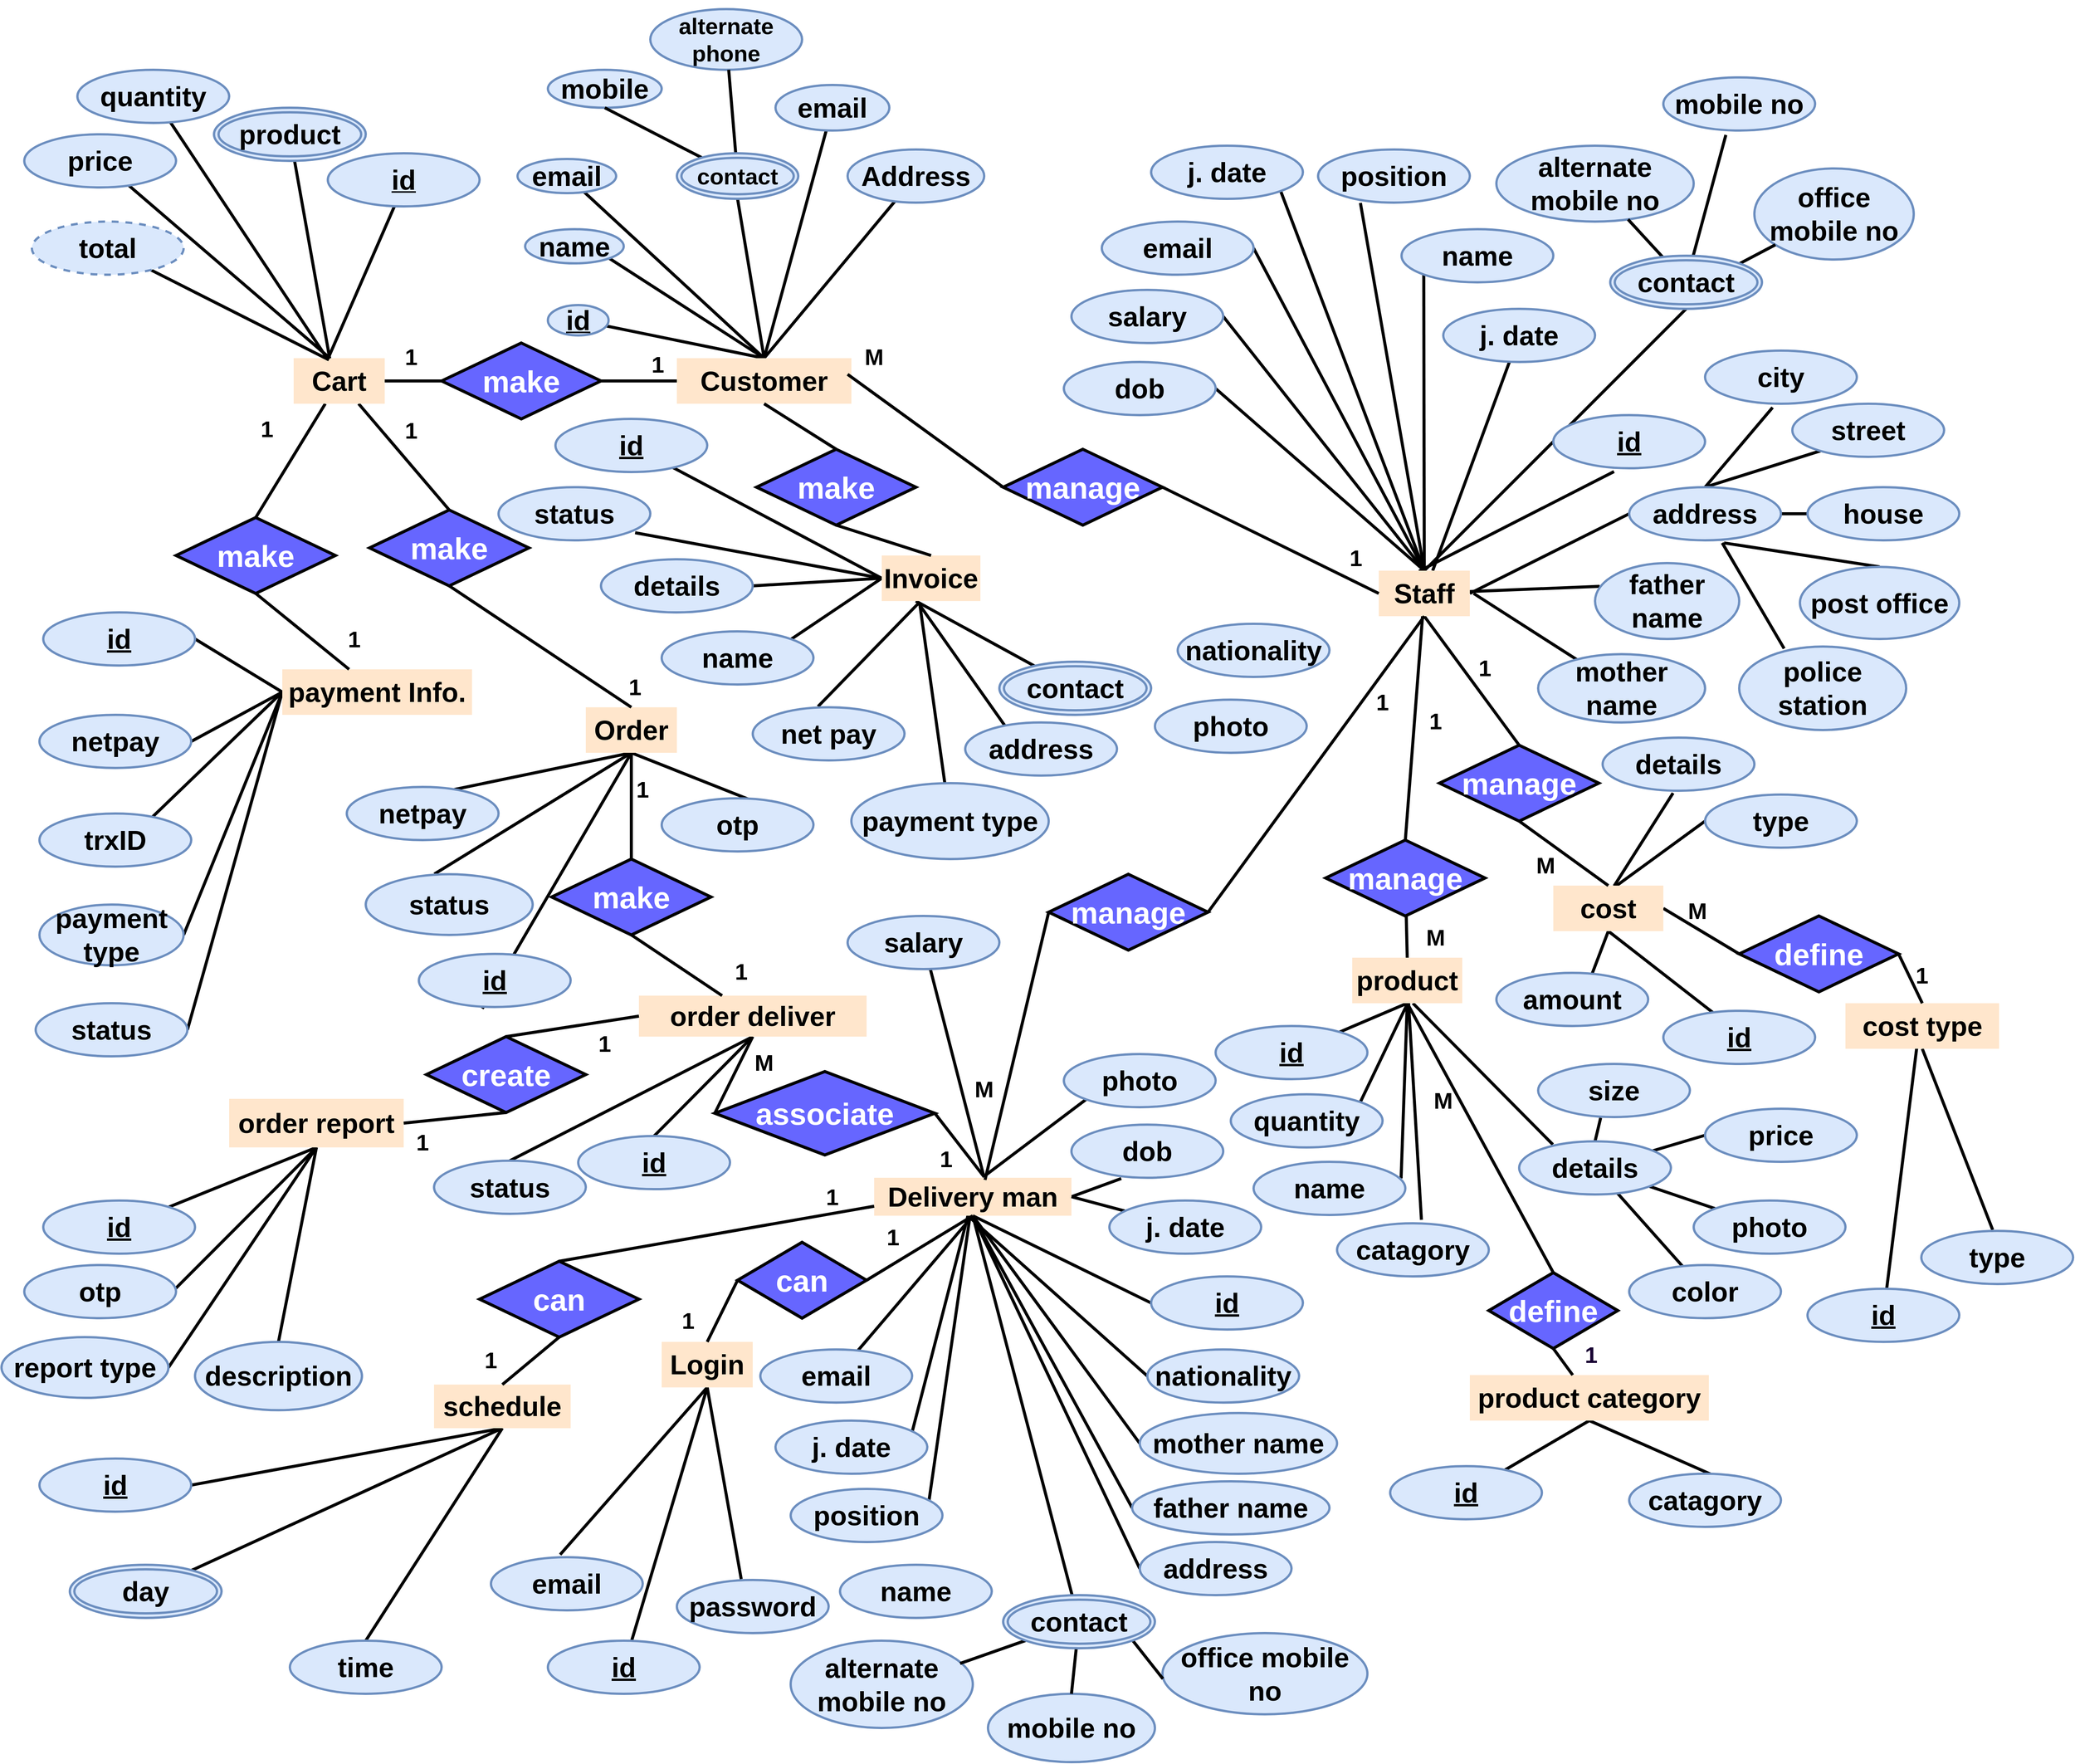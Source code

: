 <mxfile version="21.6.6" type="github">
  <diagram name="Page-1" id="JOdAqoThj1JGHtKO9ff1">
    <mxGraphModel dx="3800" dy="5346" grid="1" gridSize="10" guides="1" tooltips="1" connect="1" arrows="1" fold="1" page="1" pageScale="1" pageWidth="850" pageHeight="1400" math="0" shadow="0">
      <root>
        <mxCell id="0" />
        <mxCell id="1" parent="0" />
        <mxCell id="Kqfdc_Gl2Ka9lEfy83jt-10" style="rounded=0;orthogonalLoop=1;jettySize=auto;html=1;strokeWidth=4;endArrow=none;endFill=0;exitX=0.5;exitY=0;exitDx=0;exitDy=0;" parent="1" source="Kqfdc_Gl2Ka9lEfy83jt-1" target="Kqfdc_Gl2Ka9lEfy83jt-2" edge="1">
          <mxGeometry relative="1" as="geometry" />
        </mxCell>
        <mxCell id="Kqfdc_Gl2Ka9lEfy83jt-11" style="rounded=0;orthogonalLoop=1;jettySize=auto;html=1;entryX=1;entryY=1;entryDx=0;entryDy=0;endArrow=none;strokeWidth=4;endFill=0;exitX=0.5;exitY=0;exitDx=0;exitDy=0;" parent="1" source="Kqfdc_Gl2Ka9lEfy83jt-1" target="Kqfdc_Gl2Ka9lEfy83jt-3" edge="1">
          <mxGeometry relative="1" as="geometry" />
        </mxCell>
        <mxCell id="Kqfdc_Gl2Ka9lEfy83jt-12" style="rounded=0;orthogonalLoop=1;jettySize=auto;html=1;endArrow=none;strokeWidth=4;endFill=0;exitX=0.5;exitY=0;exitDx=0;exitDy=0;" parent="1" source="Kqfdc_Gl2Ka9lEfy83jt-1" target="Kqfdc_Gl2Ka9lEfy83jt-4" edge="1">
          <mxGeometry relative="1" as="geometry" />
        </mxCell>
        <mxCell id="Kqfdc_Gl2Ka9lEfy83jt-13" style="rounded=0;orthogonalLoop=1;jettySize=auto;html=1;entryX=0.5;entryY=1;entryDx=0;entryDy=0;endArrow=none;strokeWidth=4;endFill=0;exitX=0.5;exitY=0;exitDx=0;exitDy=0;" parent="1" source="Kqfdc_Gl2Ka9lEfy83jt-1" target="Kqfdc_Gl2Ka9lEfy83jt-7" edge="1">
          <mxGeometry relative="1" as="geometry" />
        </mxCell>
        <mxCell id="Kqfdc_Gl2Ka9lEfy83jt-14" style="rounded=0;orthogonalLoop=1;jettySize=auto;html=1;endArrow=none;strokeWidth=4;endFill=0;exitX=0.5;exitY=0;exitDx=0;exitDy=0;" parent="1" source="Kqfdc_Gl2Ka9lEfy83jt-1" target="Kqfdc_Gl2Ka9lEfy83jt-9" edge="1">
          <mxGeometry relative="1" as="geometry" />
        </mxCell>
        <mxCell id="Kqfdc_Gl2Ka9lEfy83jt-15" style="rounded=0;orthogonalLoop=1;jettySize=auto;html=1;endArrow=none;strokeWidth=4;endFill=0;exitX=0.5;exitY=0;exitDx=0;exitDy=0;" parent="1" source="Kqfdc_Gl2Ka9lEfy83jt-1" target="Kqfdc_Gl2Ka9lEfy83jt-8" edge="1">
          <mxGeometry relative="1" as="geometry" />
        </mxCell>
        <mxCell id="Kqfdc_Gl2Ka9lEfy83jt-1" value="&lt;h1&gt;&lt;font style=&quot;font-size: 36px;&quot;&gt;Customer&lt;/font&gt;&lt;/h1&gt;" style="rounded=0;whiteSpace=wrap;html=1;strokeWidth=3;perimeterSpacing=0;fillColor=#ffe6cc;strokeColor=none;" parent="1" vertex="1">
          <mxGeometry x="20" y="-2460" width="230" height="60" as="geometry" />
        </mxCell>
        <mxCell id="Kqfdc_Gl2Ka9lEfy83jt-2" value="&lt;h1&gt;&lt;u&gt;&lt;font style=&quot;font-size: 36px;&quot;&gt;id&lt;/font&gt;&lt;/u&gt;&lt;/h1&gt;" style="ellipse;whiteSpace=wrap;html=1;rounded=0;strokeColor=#6c8ebf;strokeWidth=3;fontFamily=Helvetica;fontSize=12;fillColor=#dae8fc;" parent="1" vertex="1">
          <mxGeometry x="-150" y="-2530" width="80" height="40" as="geometry" />
        </mxCell>
        <mxCell id="Kqfdc_Gl2Ka9lEfy83jt-3" value="&lt;h1&gt;&lt;font style=&quot;font-size: 36px;&quot;&gt;name&lt;/font&gt;&lt;/h1&gt;" style="ellipse;whiteSpace=wrap;html=1;rounded=0;strokeColor=#6c8ebf;strokeWidth=3;fontFamily=Helvetica;fontSize=12;fillColor=#dae8fc;" parent="1" vertex="1">
          <mxGeometry x="-180" y="-2630" width="130" height="45" as="geometry" />
        </mxCell>
        <mxCell id="Kqfdc_Gl2Ka9lEfy83jt-4" value="&lt;h1&gt;&lt;font style=&quot;font-size: 36px;&quot;&gt;email&lt;/font&gt;&lt;/h1&gt;" style="ellipse;whiteSpace=wrap;html=1;rounded=0;strokeColor=#6c8ebf;strokeWidth=3;fontFamily=Helvetica;fontSize=12;fillColor=#dae8fc;" parent="1" vertex="1">
          <mxGeometry x="-190" y="-2722.5" width="130" height="45" as="geometry" />
        </mxCell>
        <mxCell id="Kqfdc_Gl2Ka9lEfy83jt-5" value="&lt;h1 style=&quot;border-color: var(--border-color);&quot;&gt;&lt;font style=&quot;font-size: 36px;&quot;&gt;mobile&lt;/font&gt;&lt;/h1&gt;" style="ellipse;whiteSpace=wrap;html=1;rounded=0;strokeColor=#6c8ebf;strokeWidth=3;fontFamily=Helvetica;fontSize=12;fillColor=#dae8fc;" parent="1" vertex="1">
          <mxGeometry x="-150" y="-2840" width="150" height="50" as="geometry" />
        </mxCell>
        <mxCell id="Kqfdc_Gl2Ka9lEfy83jt-6" value="&lt;h1 style=&quot;border-color: var(--border-color);&quot;&gt;&lt;font style=&quot;font-size: 30px;&quot;&gt;alternate phone&lt;/font&gt;&lt;/h1&gt;" style="ellipse;whiteSpace=wrap;html=1;rounded=0;strokeColor=#6c8ebf;strokeWidth=3;fontFamily=Helvetica;fontSize=12;fillColor=#dae8fc;" parent="1" vertex="1">
          <mxGeometry x="-15" y="-2920" width="200" height="80" as="geometry" />
        </mxCell>
        <mxCell id="Kqfdc_Gl2Ka9lEfy83jt-16" style="rounded=0;orthogonalLoop=1;jettySize=auto;html=1;entryX=0.5;entryY=1;entryDx=0;entryDy=0;endArrow=none;strokeWidth=4;endFill=0;" parent="1" source="Kqfdc_Gl2Ka9lEfy83jt-7" target="Kqfdc_Gl2Ka9lEfy83jt-5" edge="1">
          <mxGeometry relative="1" as="geometry" />
        </mxCell>
        <mxCell id="Kqfdc_Gl2Ka9lEfy83jt-17" value="" style="rounded=0;orthogonalLoop=1;jettySize=auto;html=1;endArrow=none;strokeWidth=4;endFill=0;" parent="1" source="Kqfdc_Gl2Ka9lEfy83jt-7" target="Kqfdc_Gl2Ka9lEfy83jt-6" edge="1">
          <mxGeometry relative="1" as="geometry" />
        </mxCell>
        <mxCell id="Kqfdc_Gl2Ka9lEfy83jt-7" value="&lt;h1&gt;&lt;font style=&quot;font-size: 30px;&quot;&gt;contact&lt;/font&gt;&lt;/h1&gt;" style="ellipse;shape=doubleEllipse;html=1;dashed=0;whiteSpace=wrap;rounded=0;strokeColor=#6c8ebf;strokeWidth=3;fontFamily=Helvetica;fontSize=12;fillColor=#dae8fc;" parent="1" vertex="1">
          <mxGeometry x="20" y="-2730" width="160" height="60" as="geometry" />
        </mxCell>
        <mxCell id="Kqfdc_Gl2Ka9lEfy83jt-8" value="&lt;h1 style=&quot;border-color: var(--border-color);&quot;&gt;&lt;font style=&quot;font-size: 36px;&quot;&gt;email&lt;/font&gt;&lt;/h1&gt;" style="ellipse;whiteSpace=wrap;html=1;rounded=0;strokeColor=#6c8ebf;strokeWidth=3;fontFamily=Helvetica;fontSize=12;fillColor=#dae8fc;" parent="1" vertex="1">
          <mxGeometry x="150" y="-2820" width="150" height="60" as="geometry" />
        </mxCell>
        <mxCell id="Kqfdc_Gl2Ka9lEfy83jt-9" value="&lt;h1 style=&quot;border-color: var(--border-color);&quot;&gt;&lt;font style=&quot;font-size: 36px;&quot;&gt;Address&lt;/font&gt;&lt;/h1&gt;" style="ellipse;whiteSpace=wrap;html=1;rounded=0;strokeColor=#6c8ebf;strokeWidth=3;fontFamily=Helvetica;fontSize=12;fillColor=#dae8fc;" parent="1" vertex="1">
          <mxGeometry x="245" y="-2735" width="180" height="70" as="geometry" />
        </mxCell>
        <mxCell id="Kqfdc_Gl2Ka9lEfy83jt-24" style="rounded=0;orthogonalLoop=1;jettySize=auto;html=1;entryX=0.439;entryY=0.997;entryDx=0;entryDy=0;entryPerimeter=0;endArrow=none;strokeWidth=4;endFill=0;exitX=0.38;exitY=-0.003;exitDx=0;exitDy=0;exitPerimeter=0;" parent="1" source="Kqfdc_Gl2Ka9lEfy83jt-18" target="Kqfdc_Gl2Ka9lEfy83jt-19" edge="1">
          <mxGeometry relative="1" as="geometry">
            <mxPoint x="-240" y="-2180" as="sourcePoint" />
          </mxGeometry>
        </mxCell>
        <mxCell id="Kqfdc_Gl2Ka9lEfy83jt-25" style="rounded=0;orthogonalLoop=1;jettySize=auto;html=1;endArrow=none;strokeWidth=4;endFill=0;exitX=0.398;exitY=0.03;exitDx=0;exitDy=0;exitPerimeter=0;" parent="1" source="Kqfdc_Gl2Ka9lEfy83jt-18" target="Kqfdc_Gl2Ka9lEfy83jt-20" edge="1">
          <mxGeometry relative="1" as="geometry" />
        </mxCell>
        <mxCell id="Kqfdc_Gl2Ka9lEfy83jt-281" value="" style="edgeStyle=orthogonalEdgeStyle;rounded=0;orthogonalLoop=1;jettySize=auto;html=1;endArrow=none;strokeWidth=4;endFill=0;" parent="1" source="Kqfdc_Gl2Ka9lEfy83jt-18" target="Kqfdc_Gl2Ka9lEfy83jt-278" edge="1">
          <mxGeometry relative="1" as="geometry" />
        </mxCell>
        <mxCell id="Kqfdc_Gl2Ka9lEfy83jt-303" style="rounded=0;orthogonalLoop=1;jettySize=auto;html=1;entryX=0.5;entryY=0;entryDx=0;entryDy=0;endArrow=none;strokeWidth=4;endFill=0;" parent="1" source="Kqfdc_Gl2Ka9lEfy83jt-18" target="Kqfdc_Gl2Ka9lEfy83jt-302" edge="1">
          <mxGeometry relative="1" as="geometry" />
        </mxCell>
        <mxCell id="Kqfdc_Gl2Ka9lEfy83jt-312" style="rounded=0;orthogonalLoop=1;jettySize=auto;html=1;entryX=0.5;entryY=0;entryDx=0;entryDy=0;endArrow=none;strokeWidth=4;endFill=0;" parent="1" source="Kqfdc_Gl2Ka9lEfy83jt-18" target="Kqfdc_Gl2Ka9lEfy83jt-311" edge="1">
          <mxGeometry relative="1" as="geometry" />
        </mxCell>
        <mxCell id="Kqfdc_Gl2Ka9lEfy83jt-18" value="&lt;h1&gt;&lt;font style=&quot;font-size: 36px;&quot;&gt;Cart&lt;/font&gt;&lt;/h1&gt;" style="rounded=0;whiteSpace=wrap;html=1;strokeWidth=3;perimeterSpacing=0;fillColor=#ffe6cc;strokeColor=none;" parent="1" vertex="1">
          <mxGeometry x="-485" y="-2460" width="120" height="60" as="geometry" />
        </mxCell>
        <mxCell id="Kqfdc_Gl2Ka9lEfy83jt-19" value="&lt;h1&gt;&lt;u&gt;&lt;font style=&quot;font-size: 36px;&quot;&gt;id&lt;/font&gt;&lt;/u&gt;&lt;/h1&gt;" style="ellipse;whiteSpace=wrap;html=1;rounded=0;strokeColor=#6c8ebf;strokeWidth=3;fontFamily=Helvetica;fontSize=12;fillColor=#dae8fc;" parent="1" vertex="1">
          <mxGeometry x="-440" y="-2730" width="200" height="70" as="geometry" />
        </mxCell>
        <mxCell id="Kqfdc_Gl2Ka9lEfy83jt-20" value="&lt;h1 style=&quot;font-size: 36px;&quot;&gt;product&lt;/h1&gt;" style="ellipse;shape=doubleEllipse;html=1;dashed=0;whiteSpace=wrap;rounded=0;strokeColor=#6c8ebf;strokeWidth=3;fontFamily=Helvetica;fontSize=36;fillColor=#dae8fc;" parent="1" vertex="1">
          <mxGeometry x="-590" y="-2790" width="200" height="70" as="geometry" />
        </mxCell>
        <mxCell id="Kqfdc_Gl2Ka9lEfy83jt-27" style="rounded=0;orthogonalLoop=1;jettySize=auto;html=1;endArrow=none;strokeWidth=4;endFill=0;entryX=0.4;entryY=0.003;entryDx=0;entryDy=0;entryPerimeter=0;" parent="1" source="Kqfdc_Gl2Ka9lEfy83jt-21" target="Kqfdc_Gl2Ka9lEfy83jt-18" edge="1">
          <mxGeometry relative="1" as="geometry">
            <mxPoint x="-120" y="-2260" as="targetPoint" />
          </mxGeometry>
        </mxCell>
        <mxCell id="Kqfdc_Gl2Ka9lEfy83jt-21" value="&lt;h1 style=&quot;border-color: var(--border-color); font-size: 36px;&quot;&gt;price&lt;/h1&gt;" style="ellipse;whiteSpace=wrap;html=1;rounded=0;strokeColor=#6c8ebf;strokeWidth=3;fontFamily=Helvetica;fontSize=36;fillColor=#dae8fc;" parent="1" vertex="1">
          <mxGeometry x="-840" y="-2755" width="200" height="70" as="geometry" />
        </mxCell>
        <mxCell id="Kqfdc_Gl2Ka9lEfy83jt-26" style="rounded=0;orthogonalLoop=1;jettySize=auto;html=1;entryX=0.358;entryY=-0.023;entryDx=0;entryDy=0;entryPerimeter=0;endArrow=none;strokeWidth=4;endFill=0;" parent="1" source="Kqfdc_Gl2Ka9lEfy83jt-22" target="Kqfdc_Gl2Ka9lEfy83jt-18" edge="1">
          <mxGeometry relative="1" as="geometry" />
        </mxCell>
        <mxCell id="Kqfdc_Gl2Ka9lEfy83jt-22" value="&lt;h1 style=&quot;border-color: var(--border-color); font-size: 36px;&quot;&gt;quantity&lt;/h1&gt;" style="ellipse;whiteSpace=wrap;html=1;rounded=0;strokeColor=#6c8ebf;strokeWidth=3;fontFamily=Helvetica;fontSize=36;fillColor=#dae8fc;" parent="1" vertex="1">
          <mxGeometry x="-770" y="-2840" width="200" height="70" as="geometry" />
        </mxCell>
        <mxCell id="Kqfdc_Gl2Ka9lEfy83jt-29" style="rounded=0;orthogonalLoop=1;jettySize=auto;html=1;endArrow=none;strokeWidth=4;endFill=0;entryX=0.387;entryY=0.037;entryDx=0;entryDy=0;entryPerimeter=0;" parent="1" source="Kqfdc_Gl2Ka9lEfy83jt-23" target="Kqfdc_Gl2Ka9lEfy83jt-18" edge="1">
          <mxGeometry relative="1" as="geometry">
            <mxPoint x="-240" y="-2180" as="targetPoint" />
          </mxGeometry>
        </mxCell>
        <mxCell id="Kqfdc_Gl2Ka9lEfy83jt-23" value="&lt;h1 style=&quot;font-size: 36px;&quot;&gt;total&lt;/h1&gt;" style="ellipse;whiteSpace=wrap;html=1;align=center;dashed=1;rounded=0;strokeColor=#6c8ebf;strokeWidth=3;fontFamily=Helvetica;fontSize=36;fillColor=#dae8fc;" parent="1" vertex="1">
          <mxGeometry x="-830" y="-2640" width="200" height="70" as="geometry" />
        </mxCell>
        <mxCell id="Kqfdc_Gl2Ka9lEfy83jt-40" style="rounded=0;orthogonalLoop=1;jettySize=auto;html=1;exitX=0;exitY=0.5;exitDx=0;exitDy=0;entryX=0.9;entryY=0.857;entryDx=0;entryDy=0;entryPerimeter=0;endArrow=none;strokeWidth=4;endFill=0;" parent="1" source="Kqfdc_Gl2Ka9lEfy83jt-28" target="Kqfdc_Gl2Ka9lEfy83jt-33" edge="1">
          <mxGeometry relative="1" as="geometry" />
        </mxCell>
        <mxCell id="Kqfdc_Gl2Ka9lEfy83jt-41" style="rounded=0;orthogonalLoop=1;jettySize=auto;html=1;entryX=1;entryY=0.5;entryDx=0;entryDy=0;endArrow=none;strokeWidth=4;endFill=0;exitX=0;exitY=0.5;exitDx=0;exitDy=0;" parent="1" source="Kqfdc_Gl2Ka9lEfy83jt-28" target="Kqfdc_Gl2Ka9lEfy83jt-34" edge="1">
          <mxGeometry relative="1" as="geometry" />
        </mxCell>
        <mxCell id="Kqfdc_Gl2Ka9lEfy83jt-42" style="rounded=0;orthogonalLoop=1;jettySize=auto;html=1;endArrow=none;strokeWidth=4;endFill=0;entryX=1;entryY=0;entryDx=0;entryDy=0;exitX=0;exitY=0.5;exitDx=0;exitDy=0;" parent="1" source="Kqfdc_Gl2Ka9lEfy83jt-28" target="Kqfdc_Gl2Ka9lEfy83jt-35" edge="1">
          <mxGeometry relative="1" as="geometry">
            <mxPoint x="250" y="-2140" as="sourcePoint" />
          </mxGeometry>
        </mxCell>
        <mxCell id="Kqfdc_Gl2Ka9lEfy83jt-43" style="rounded=0;orthogonalLoop=1;jettySize=auto;html=1;entryX=0.43;entryY=-0.014;entryDx=0;entryDy=0;entryPerimeter=0;endArrow=none;strokeWidth=4;endFill=0;exitX=0.372;exitY=1.05;exitDx=0;exitDy=0;exitPerimeter=0;" parent="1" source="Kqfdc_Gl2Ka9lEfy83jt-28" target="Kqfdc_Gl2Ka9lEfy83jt-38" edge="1">
          <mxGeometry relative="1" as="geometry" />
        </mxCell>
        <mxCell id="Kqfdc_Gl2Ka9lEfy83jt-45" style="rounded=0;orthogonalLoop=1;jettySize=auto;html=1;endArrow=none;strokeWidth=4;endFill=0;exitX=0.345;exitY=1;exitDx=0;exitDy=0;exitPerimeter=0;" parent="1" source="Kqfdc_Gl2Ka9lEfy83jt-28" target="Kqfdc_Gl2Ka9lEfy83jt-39" edge="1">
          <mxGeometry relative="1" as="geometry" />
        </mxCell>
        <mxCell id="Kqfdc_Gl2Ka9lEfy83jt-46" style="rounded=0;orthogonalLoop=1;jettySize=auto;html=1;exitX=0.385;exitY=1.057;exitDx=0;exitDy=0;endArrow=none;strokeWidth=4;endFill=0;exitPerimeter=0;" parent="1" source="Kqfdc_Gl2Ka9lEfy83jt-28" target="Kqfdc_Gl2Ka9lEfy83jt-37" edge="1">
          <mxGeometry relative="1" as="geometry" />
        </mxCell>
        <mxCell id="Kqfdc_Gl2Ka9lEfy83jt-47" style="rounded=0;orthogonalLoop=1;jettySize=auto;html=1;endArrow=none;strokeWidth=4;endFill=0;exitX=0;exitY=0.5;exitDx=0;exitDy=0;" parent="1" source="Kqfdc_Gl2Ka9lEfy83jt-28" target="Kqfdc_Gl2Ka9lEfy83jt-32" edge="1">
          <mxGeometry relative="1" as="geometry" />
        </mxCell>
        <mxCell id="Kqfdc_Gl2Ka9lEfy83jt-119" style="rounded=0;orthogonalLoop=1;jettySize=auto;html=1;entryX=0.264;entryY=0.071;entryDx=0;entryDy=0;entryPerimeter=0;endArrow=none;strokeWidth=4;endFill=0;exitX=0.394;exitY=1.117;exitDx=0;exitDy=0;exitPerimeter=0;" parent="1" source="Kqfdc_Gl2Ka9lEfy83jt-28" target="Kqfdc_Gl2Ka9lEfy83jt-36" edge="1">
          <mxGeometry relative="1" as="geometry" />
        </mxCell>
        <mxCell id="Kqfdc_Gl2Ka9lEfy83jt-28" value="&lt;h1&gt;&lt;font style=&quot;font-size: 36px;&quot;&gt;Invoice&lt;/font&gt;&lt;/h1&gt;" style="rounded=0;whiteSpace=wrap;html=1;strokeColor=none;strokeWidth=3;fontFamily=Helvetica;fontSize=12;fillColor=#ffe6cc;" parent="1" vertex="1">
          <mxGeometry x="290" y="-2200" width="130" height="60" as="geometry" />
        </mxCell>
        <mxCell id="Kqfdc_Gl2Ka9lEfy83jt-32" value="&lt;h1 style=&quot;font-size: 36px;&quot;&gt;&lt;u style=&quot;font-size: 36px;&quot;&gt;id&lt;/u&gt;&lt;/h1&gt;" style="ellipse;whiteSpace=wrap;html=1;rounded=0;strokeColor=#6c8ebf;strokeWidth=3;fontFamily=Helvetica;fontSize=36;fillColor=#dae8fc;spacing=1;" parent="1" vertex="1">
          <mxGeometry x="-140" y="-2380" width="200" height="70" as="geometry" />
        </mxCell>
        <mxCell id="Kqfdc_Gl2Ka9lEfy83jt-33" value="&lt;h1 style=&quot;font-size: 36px;&quot;&gt;status&lt;/h1&gt;" style="ellipse;whiteSpace=wrap;html=1;rounded=0;strokeColor=#6c8ebf;strokeWidth=3;fontFamily=Helvetica;fontSize=36;fillColor=#dae8fc;spacing=1;" parent="1" vertex="1">
          <mxGeometry x="-215" y="-2290" width="200" height="70" as="geometry" />
        </mxCell>
        <mxCell id="Kqfdc_Gl2Ka9lEfy83jt-34" value="&lt;h1 style=&quot;font-size: 36px;&quot;&gt;details&lt;/h1&gt;" style="ellipse;whiteSpace=wrap;html=1;rounded=0;strokeColor=#6c8ebf;strokeWidth=3;fontFamily=Helvetica;fontSize=36;fillColor=#dae8fc;spacing=1;" parent="1" vertex="1">
          <mxGeometry x="-80" y="-2195" width="200" height="70" as="geometry" />
        </mxCell>
        <mxCell id="Kqfdc_Gl2Ka9lEfy83jt-35" value="&lt;h1 style=&quot;font-size: 36px;&quot;&gt;name&lt;/h1&gt;" style="ellipse;whiteSpace=wrap;html=1;rounded=0;strokeColor=#6c8ebf;strokeWidth=3;fontFamily=Helvetica;fontSize=36;fillColor=#dae8fc;spacing=1;" parent="1" vertex="1">
          <mxGeometry y="-2100" width="200" height="70" as="geometry" />
        </mxCell>
        <mxCell id="Kqfdc_Gl2Ka9lEfy83jt-36" value="&lt;h1 style=&quot;font-size: 36px;&quot;&gt;address&lt;/h1&gt;" style="ellipse;whiteSpace=wrap;html=1;rounded=0;strokeColor=#6c8ebf;strokeWidth=3;fontFamily=Helvetica;fontSize=36;fillColor=#dae8fc;spacing=1;" parent="1" vertex="1">
          <mxGeometry x="400" y="-1980" width="200" height="70" as="geometry" />
        </mxCell>
        <mxCell id="Kqfdc_Gl2Ka9lEfy83jt-37" value="&lt;h1 style=&quot;font-size: 36px;&quot;&gt;payment type&lt;/h1&gt;" style="ellipse;whiteSpace=wrap;html=1;rounded=0;strokeColor=#6c8ebf;strokeWidth=3;fontFamily=Helvetica;fontSize=36;fillColor=#dae8fc;spacing=1;" parent="1" vertex="1">
          <mxGeometry x="250" y="-1900" width="260" height="100" as="geometry" />
        </mxCell>
        <mxCell id="Kqfdc_Gl2Ka9lEfy83jt-38" value="&lt;h1 style=&quot;font-size: 36px;&quot;&gt;net pay&lt;/h1&gt;" style="ellipse;whiteSpace=wrap;html=1;rounded=0;strokeColor=#6c8ebf;strokeWidth=3;fontFamily=Helvetica;fontSize=36;fillColor=#dae8fc;spacing=1;" parent="1" vertex="1">
          <mxGeometry x="120" y="-2000" width="200" height="70" as="geometry" />
        </mxCell>
        <mxCell id="Kqfdc_Gl2Ka9lEfy83jt-39" value="&lt;h1 style=&quot;font-size: 36px;&quot;&gt;contact&lt;/h1&gt;" style="ellipse;shape=doubleEllipse;html=1;dashed=0;whiteSpace=wrap;rounded=0;strokeColor=#6c8ebf;strokeWidth=3;fontFamily=Helvetica;fontSize=36;fillColor=#dae8fc;spacing=1;" parent="1" vertex="1">
          <mxGeometry x="445" y="-2060" width="200" height="70" as="geometry" />
        </mxCell>
        <mxCell id="Kqfdc_Gl2Ka9lEfy83jt-76" style="rounded=0;orthogonalLoop=1;jettySize=auto;html=1;entryX=0.418;entryY=1.031;entryDx=0;entryDy=0;endArrow=none;strokeWidth=4;endFill=0;exitX=0.5;exitY=1;exitDx=0;exitDy=0;entryPerimeter=0;" parent="1" source="Kqfdc_Gl2Ka9lEfy83jt-49" target="Kqfdc_Gl2Ka9lEfy83jt-69" edge="1">
          <mxGeometry relative="1" as="geometry" />
        </mxCell>
        <mxCell id="Kqfdc_Gl2Ka9lEfy83jt-77" style="rounded=0;orthogonalLoop=1;jettySize=auto;html=1;entryX=1;entryY=0.5;entryDx=0;entryDy=0;endArrow=none;strokeWidth=4;endFill=0;exitX=0.5;exitY=1;exitDx=0;exitDy=0;" parent="1" source="Kqfdc_Gl2Ka9lEfy83jt-49" target="Kqfdc_Gl2Ka9lEfy83jt-75" edge="1">
          <mxGeometry relative="1" as="geometry" />
        </mxCell>
        <mxCell id="Kqfdc_Gl2Ka9lEfy83jt-78" style="rounded=0;orthogonalLoop=1;jettySize=auto;html=1;entryX=0.688;entryY=0.06;entryDx=0;entryDy=0;entryPerimeter=0;endArrow=none;strokeWidth=4;endFill=0;exitX=0.5;exitY=1;exitDx=0;exitDy=0;" parent="1" source="Kqfdc_Gl2Ka9lEfy83jt-49" target="Kqfdc_Gl2Ka9lEfy83jt-70" edge="1">
          <mxGeometry relative="1" as="geometry" />
        </mxCell>
        <mxCell id="Kqfdc_Gl2Ka9lEfy83jt-79" style="rounded=0;orthogonalLoop=1;jettySize=auto;html=1;entryX=0.411;entryY=-0.003;entryDx=0;entryDy=0;entryPerimeter=0;endArrow=none;strokeWidth=4;endFill=0;exitX=0.5;exitY=1;exitDx=0;exitDy=0;" parent="1" source="Kqfdc_Gl2Ka9lEfy83jt-49" target="Kqfdc_Gl2Ka9lEfy83jt-71" edge="1">
          <mxGeometry relative="1" as="geometry" />
        </mxCell>
        <mxCell id="Kqfdc_Gl2Ka9lEfy83jt-315" style="edgeStyle=orthogonalEdgeStyle;rounded=0;orthogonalLoop=1;jettySize=auto;html=1;entryX=0.5;entryY=0;entryDx=0;entryDy=0;endArrow=none;strokeWidth=4;endFill=0;" parent="1" source="Kqfdc_Gl2Ka9lEfy83jt-49" target="Kqfdc_Gl2Ka9lEfy83jt-314" edge="1">
          <mxGeometry relative="1" as="geometry" />
        </mxCell>
        <mxCell id="Kqfdc_Gl2Ka9lEfy83jt-49" value="&lt;h1&gt;&lt;font style=&quot;font-size: 36px;&quot;&gt;Order&lt;/font&gt;&lt;/h1&gt;" style="rounded=0;whiteSpace=wrap;html=1;strokeColor=none;strokeWidth=3;fontFamily=Helvetica;fontSize=12;fillColor=#ffe6cc;" parent="1" vertex="1">
          <mxGeometry x="-100" y="-2000" width="120" height="60" as="geometry" />
        </mxCell>
        <mxCell id="Kqfdc_Gl2Ka9lEfy83jt-62" style="rounded=0;orthogonalLoop=1;jettySize=auto;html=1;exitX=0;exitY=0.5;exitDx=0;exitDy=0;entryX=1;entryY=0.5;entryDx=0;entryDy=0;endArrow=none;strokeWidth=4;endFill=0;" parent="1" source="Kqfdc_Gl2Ka9lEfy83jt-50" target="Kqfdc_Gl2Ka9lEfy83jt-51" edge="1">
          <mxGeometry relative="1" as="geometry" />
        </mxCell>
        <mxCell id="Kqfdc_Gl2Ka9lEfy83jt-63" style="rounded=0;orthogonalLoop=1;jettySize=auto;html=1;exitX=0;exitY=0.5;exitDx=0;exitDy=0;endArrow=none;strokeWidth=4;endFill=0;entryX=1;entryY=0.5;entryDx=0;entryDy=0;" parent="1" source="Kqfdc_Gl2Ka9lEfy83jt-50" target="Kqfdc_Gl2Ka9lEfy83jt-52" edge="1">
          <mxGeometry relative="1" as="geometry">
            <mxPoint x="-514" y="-1960" as="targetPoint" />
          </mxGeometry>
        </mxCell>
        <mxCell id="Kqfdc_Gl2Ka9lEfy83jt-64" style="rounded=0;orthogonalLoop=1;jettySize=auto;html=1;entryX=1;entryY=0.5;entryDx=0;entryDy=0;endArrow=none;strokeWidth=4;endFill=0;exitX=0;exitY=0.5;exitDx=0;exitDy=0;" parent="1" source="Kqfdc_Gl2Ka9lEfy83jt-50" target="Kqfdc_Gl2Ka9lEfy83jt-53" edge="1">
          <mxGeometry relative="1" as="geometry" />
        </mxCell>
        <mxCell id="Kqfdc_Gl2Ka9lEfy83jt-65" style="rounded=0;orthogonalLoop=1;jettySize=auto;html=1;exitX=0;exitY=0.5;exitDx=0;exitDy=0;entryX=0.734;entryY=0.094;entryDx=0;entryDy=0;entryPerimeter=0;endArrow=none;strokeWidth=4;endFill=0;" parent="1" source="Kqfdc_Gl2Ka9lEfy83jt-50" target="Kqfdc_Gl2Ka9lEfy83jt-60" edge="1">
          <mxGeometry relative="1" as="geometry" />
        </mxCell>
        <mxCell id="Kqfdc_Gl2Ka9lEfy83jt-66" style="rounded=0;orthogonalLoop=1;jettySize=auto;html=1;exitX=0;exitY=0.5;exitDx=0;exitDy=0;entryX=1;entryY=0.5;entryDx=0;entryDy=0;endArrow=none;strokeWidth=4;endFill=0;" parent="1" source="Kqfdc_Gl2Ka9lEfy83jt-50" target="Kqfdc_Gl2Ka9lEfy83jt-54" edge="1">
          <mxGeometry relative="1" as="geometry" />
        </mxCell>
        <mxCell id="Kqfdc_Gl2Ka9lEfy83jt-50" value="&lt;h1&gt;&lt;font style=&quot;font-size: 36px;&quot;&gt;payment Info.&lt;/font&gt;&lt;/h1&gt;" style="rounded=0;whiteSpace=wrap;html=1;strokeColor=none;strokeWidth=3;fontFamily=Helvetica;fontSize=12;fillColor=#ffe6cc;" parent="1" vertex="1">
          <mxGeometry x="-500" y="-2050" width="250" height="60" as="geometry" />
        </mxCell>
        <mxCell id="Kqfdc_Gl2Ka9lEfy83jt-51" value="&lt;h1 style=&quot;font-size: 36px;&quot;&gt;&lt;u style=&quot;font-size: 36px;&quot;&gt;id&lt;/u&gt;&lt;/h1&gt;" style="ellipse;whiteSpace=wrap;html=1;rounded=0;strokeColor=#6c8ebf;strokeWidth=3;fontFamily=Helvetica;fontSize=36;fillColor=#dae8fc;" parent="1" vertex="1">
          <mxGeometry x="-815" y="-2125" width="200" height="70" as="geometry" />
        </mxCell>
        <mxCell id="Kqfdc_Gl2Ka9lEfy83jt-52" value="&lt;h1 style=&quot;font-size: 36px;&quot;&gt;netpay&lt;/h1&gt;" style="ellipse;whiteSpace=wrap;html=1;align=center;rounded=0;strokeColor=#6c8ebf;strokeWidth=3;fontFamily=Helvetica;fontSize=36;fillColor=#dae8fc;" parent="1" vertex="1">
          <mxGeometry x="-820" y="-1990" width="200" height="70" as="geometry" />
        </mxCell>
        <mxCell id="Kqfdc_Gl2Ka9lEfy83jt-53" value="&lt;h1 style=&quot;font-size: 36px;&quot;&gt;payment type&lt;/h1&gt;" style="ellipse;whiteSpace=wrap;html=1;align=center;rounded=0;strokeColor=#6c8ebf;strokeWidth=3;fontFamily=Helvetica;fontSize=36;fillColor=#dae8fc;" parent="1" vertex="1">
          <mxGeometry x="-820" y="-1740" width="190" height="80" as="geometry" />
        </mxCell>
        <mxCell id="Kqfdc_Gl2Ka9lEfy83jt-54" value="&lt;h1 style=&quot;font-size: 36px;&quot;&gt;status&lt;/h1&gt;" style="ellipse;whiteSpace=wrap;html=1;align=center;rounded=0;strokeColor=#6c8ebf;strokeWidth=3;fontFamily=Helvetica;fontSize=36;fillColor=#dae8fc;" parent="1" vertex="1">
          <mxGeometry x="-825" y="-1610" width="200" height="70" as="geometry" />
        </mxCell>
        <mxCell id="Kqfdc_Gl2Ka9lEfy83jt-59" style="edgeStyle=orthogonalEdgeStyle;rounded=0;orthogonalLoop=1;jettySize=auto;html=1;exitX=0.5;exitY=1;exitDx=0;exitDy=0;fontFamily=Helvetica;fontSize=12;fontColor=default;" parent="1" source="Kqfdc_Gl2Ka9lEfy83jt-54" target="Kqfdc_Gl2Ka9lEfy83jt-54" edge="1">
          <mxGeometry relative="1" as="geometry" />
        </mxCell>
        <mxCell id="Kqfdc_Gl2Ka9lEfy83jt-60" value="&lt;h1 style=&quot;font-size: 36px;&quot;&gt;trxID&lt;/h1&gt;" style="ellipse;whiteSpace=wrap;html=1;align=center;rounded=0;strokeColor=#6c8ebf;strokeWidth=3;fontFamily=Helvetica;fontSize=36;fillColor=#dae8fc;" parent="1" vertex="1">
          <mxGeometry x="-820" y="-1860" width="200" height="70" as="geometry" />
        </mxCell>
        <mxCell id="Kqfdc_Gl2Ka9lEfy83jt-69" value="&lt;h1 style=&quot;font-size: 36px;&quot;&gt;&lt;u style=&quot;font-size: 36px;&quot;&gt;id&lt;/u&gt;&lt;/h1&gt;" style="ellipse;whiteSpace=wrap;html=1;rounded=0;strokeColor=#6c8ebf;strokeWidth=3;fontFamily=Helvetica;fontSize=36;fillColor=#dae8fc;" parent="1" vertex="1">
          <mxGeometry x="-320" y="-1675" width="200" height="70" as="geometry" />
        </mxCell>
        <mxCell id="Kqfdc_Gl2Ka9lEfy83jt-70" value="&lt;h1 style=&quot;font-size: 36px;&quot;&gt;netpay&lt;/h1&gt;" style="ellipse;whiteSpace=wrap;html=1;align=center;rounded=0;strokeColor=#6c8ebf;strokeWidth=3;fontFamily=Helvetica;fontSize=36;fillColor=#dae8fc;" parent="1" vertex="1">
          <mxGeometry x="-415" y="-1895" width="200" height="70" as="geometry" />
        </mxCell>
        <mxCell id="Kqfdc_Gl2Ka9lEfy83jt-71" value="&lt;h1 style=&quot;font-size: 36px;&quot;&gt;status&lt;/h1&gt;" style="ellipse;whiteSpace=wrap;html=1;align=center;rounded=0;strokeColor=#6c8ebf;strokeWidth=3;fontFamily=Helvetica;fontSize=36;fillColor=#dae8fc;" parent="1" vertex="1">
          <mxGeometry x="-390" y="-1780" width="220" height="80" as="geometry" />
        </mxCell>
        <mxCell id="Kqfdc_Gl2Ka9lEfy83jt-75" value="&lt;h1 style=&quot;font-size: 36px;&quot;&gt;otp&lt;/h1&gt;" style="ellipse;whiteSpace=wrap;html=1;align=center;rounded=0;strokeColor=#6c8ebf;strokeWidth=3;fontFamily=Helvetica;fontSize=36;fillColor=#dae8fc;" parent="1" vertex="1">
          <mxGeometry y="-1880" width="200" height="70" as="geometry" />
        </mxCell>
        <mxCell id="Kqfdc_Gl2Ka9lEfy83jt-262" style="rounded=0;orthogonalLoop=1;jettySize=auto;html=1;endArrow=none;strokeWidth=4;endFill=0;exitX=0.5;exitY=1;exitDx=0;exitDy=0;" parent="1" source="Kqfdc_Gl2Ka9lEfy83jt-81" target="Kqfdc_Gl2Ka9lEfy83jt-237" edge="1">
          <mxGeometry relative="1" as="geometry">
            <mxPoint x="400" y="-1340" as="sourcePoint" />
          </mxGeometry>
        </mxCell>
        <mxCell id="Kqfdc_Gl2Ka9lEfy83jt-263" style="rounded=0;orthogonalLoop=1;jettySize=auto;html=1;endArrow=none;strokeWidth=4;endFill=0;entryX=0.902;entryY=0.194;entryDx=0;entryDy=0;entryPerimeter=0;" parent="1" source="Kqfdc_Gl2Ka9lEfy83jt-81" target="Kqfdc_Gl2Ka9lEfy83jt-234" edge="1">
          <mxGeometry relative="1" as="geometry">
            <mxPoint x="380" y="-1110" as="targetPoint" />
          </mxGeometry>
        </mxCell>
        <mxCell id="Kqfdc_Gl2Ka9lEfy83jt-264" style="rounded=0;orthogonalLoop=1;jettySize=auto;html=1;endArrow=none;strokeWidth=4;endFill=0;entryX=0.912;entryY=0.209;entryDx=0;entryDy=0;entryPerimeter=0;" parent="1" source="Kqfdc_Gl2Ka9lEfy83jt-81" target="Kqfdc_Gl2Ka9lEfy83jt-232" edge="1">
          <mxGeometry relative="1" as="geometry" />
        </mxCell>
        <mxCell id="Kqfdc_Gl2Ka9lEfy83jt-265" style="rounded=0;orthogonalLoop=1;jettySize=auto;html=1;endArrow=none;strokeWidth=4;endFill=0;exitX=0.5;exitY=1;exitDx=0;exitDy=0;" parent="1" source="Kqfdc_Gl2Ka9lEfy83jt-81" target="Kqfdc_Gl2Ka9lEfy83jt-241" edge="1">
          <mxGeometry relative="1" as="geometry" />
        </mxCell>
        <mxCell id="Kqfdc_Gl2Ka9lEfy83jt-266" style="rounded=0;orthogonalLoop=1;jettySize=auto;html=1;entryX=0;entryY=0.5;entryDx=0;entryDy=0;endArrow=none;strokeWidth=4;endFill=0;exitX=0.5;exitY=1;exitDx=0;exitDy=0;" parent="1" source="Kqfdc_Gl2Ka9lEfy83jt-81" target="Kqfdc_Gl2Ka9lEfy83jt-258" edge="1">
          <mxGeometry relative="1" as="geometry" />
        </mxCell>
        <mxCell id="Kqfdc_Gl2Ka9lEfy83jt-267" style="rounded=0;orthogonalLoop=1;jettySize=auto;html=1;entryX=0;entryY=0.5;entryDx=0;entryDy=0;endArrow=none;strokeWidth=4;endFill=0;exitX=0.5;exitY=1;exitDx=0;exitDy=0;" parent="1" source="Kqfdc_Gl2Ka9lEfy83jt-81" target="Kqfdc_Gl2Ka9lEfy83jt-253" edge="1">
          <mxGeometry relative="1" as="geometry" />
        </mxCell>
        <mxCell id="Kqfdc_Gl2Ka9lEfy83jt-268" style="rounded=0;orthogonalLoop=1;jettySize=auto;html=1;entryX=0;entryY=0.5;entryDx=0;entryDy=0;endArrow=none;strokeWidth=4;endFill=0;exitX=0.5;exitY=1;exitDx=0;exitDy=0;" parent="1" source="Kqfdc_Gl2Ka9lEfy83jt-81" target="Kqfdc_Gl2Ka9lEfy83jt-254" edge="1">
          <mxGeometry relative="1" as="geometry" />
        </mxCell>
        <mxCell id="Kqfdc_Gl2Ka9lEfy83jt-269" style="rounded=0;orthogonalLoop=1;jettySize=auto;html=1;entryX=0;entryY=0.5;entryDx=0;entryDy=0;endArrow=none;strokeWidth=4;endFill=0;exitX=0.477;exitY=1.012;exitDx=0;exitDy=0;exitPerimeter=0;" parent="1" source="Kqfdc_Gl2Ka9lEfy83jt-81" target="Kqfdc_Gl2Ka9lEfy83jt-255" edge="1">
          <mxGeometry relative="1" as="geometry" />
        </mxCell>
        <mxCell id="Kqfdc_Gl2Ka9lEfy83jt-272" style="rounded=0;orthogonalLoop=1;jettySize=auto;html=1;entryX=0.328;entryY=1.014;entryDx=0;entryDy=0;entryPerimeter=0;endArrow=none;strokeWidth=4;endFill=0;exitX=1;exitY=0.5;exitDx=0;exitDy=0;" parent="1" source="Kqfdc_Gl2Ka9lEfy83jt-81" target="Kqfdc_Gl2Ka9lEfy83jt-256" edge="1">
          <mxGeometry relative="1" as="geometry">
            <mxPoint x="540" y="-1350" as="sourcePoint" />
          </mxGeometry>
        </mxCell>
        <mxCell id="Kqfdc_Gl2Ka9lEfy83jt-81" value="&lt;h1&gt;&lt;font style=&quot;font-size: 36px;&quot;&gt;Delivery man&lt;/font&gt;&lt;/h1&gt;" style="rounded=0;whiteSpace=wrap;html=1;strokeWidth=3;fillColor=#ffe6cc;strokeColor=none;" parent="1" vertex="1">
          <mxGeometry x="280" y="-1380" width="260" height="50" as="geometry" />
        </mxCell>
        <mxCell id="Kqfdc_Gl2Ka9lEfy83jt-113" style="rounded=0;orthogonalLoop=1;jettySize=auto;html=1;endArrow=none;strokeWidth=4;endFill=0;exitX=0.5;exitY=1;exitDx=0;exitDy=0;" parent="1" source="Kqfdc_Gl2Ka9lEfy83jt-82" target="Kqfdc_Gl2Ka9lEfy83jt-99" edge="1">
          <mxGeometry relative="1" as="geometry" />
        </mxCell>
        <mxCell id="Kqfdc_Gl2Ka9lEfy83jt-114" style="rounded=0;orthogonalLoop=1;jettySize=auto;html=1;entryX=0.424;entryY=-0.017;entryDx=0;entryDy=0;entryPerimeter=0;endArrow=none;strokeWidth=4;endFill=0;exitX=0.5;exitY=1;exitDx=0;exitDy=0;" parent="1" source="Kqfdc_Gl2Ka9lEfy83jt-82" target="Kqfdc_Gl2Ka9lEfy83jt-101" edge="1">
          <mxGeometry relative="1" as="geometry" />
        </mxCell>
        <mxCell id="Kqfdc_Gl2Ka9lEfy83jt-115" style="rounded=0;orthogonalLoop=1;jettySize=auto;html=1;entryX=0.456;entryY=-0.049;entryDx=0;entryDy=0;entryPerimeter=0;endArrow=none;strokeWidth=4;endFill=0;exitX=0.5;exitY=1;exitDx=0;exitDy=0;" parent="1" source="Kqfdc_Gl2Ka9lEfy83jt-82" target="Kqfdc_Gl2Ka9lEfy83jt-100" edge="1">
          <mxGeometry relative="1" as="geometry" />
        </mxCell>
        <mxCell id="Kqfdc_Gl2Ka9lEfy83jt-82" value="&lt;h1&gt;&lt;font style=&quot;font-size: 36px;&quot;&gt;Login&lt;/font&gt;&lt;/h1&gt;" style="rounded=0;whiteSpace=wrap;html=1;strokeWidth=3;fillColor=#ffe6cc;strokeColor=none;" parent="1" vertex="1">
          <mxGeometry y="-1163.75" width="120" height="60" as="geometry" />
        </mxCell>
        <mxCell id="Kqfdc_Gl2Ka9lEfy83jt-103" style="rounded=0;orthogonalLoop=1;jettySize=auto;html=1;exitX=0.5;exitY=1;exitDx=0;exitDy=0;endArrow=none;strokeWidth=4;endFill=0;" parent="1" source="Kqfdc_Gl2Ka9lEfy83jt-83" target="Kqfdc_Gl2Ka9lEfy83jt-91" edge="1">
          <mxGeometry relative="1" as="geometry">
            <mxPoint x="-545" y="-1438" as="targetPoint" />
          </mxGeometry>
        </mxCell>
        <mxCell id="Kqfdc_Gl2Ka9lEfy83jt-104" style="rounded=0;orthogonalLoop=1;jettySize=auto;html=1;exitX=0.5;exitY=1;exitDx=0;exitDy=0;entryX=1;entryY=1;entryDx=0;entryDy=0;endArrow=none;strokeWidth=4;endFill=0;" parent="1" source="Kqfdc_Gl2Ka9lEfy83jt-83" target="Kqfdc_Gl2Ka9lEfy83jt-96" edge="1">
          <mxGeometry relative="1" as="geometry">
            <mxPoint x="-545" y="-1355" as="targetPoint" />
          </mxGeometry>
        </mxCell>
        <mxCell id="Kqfdc_Gl2Ka9lEfy83jt-105" style="rounded=0;orthogonalLoop=1;jettySize=auto;html=1;exitX=0.5;exitY=1;exitDx=0;exitDy=0;entryX=1;entryY=0.5;entryDx=0;entryDy=0;endArrow=none;strokeWidth=4;endFill=0;" parent="1" source="Kqfdc_Gl2Ka9lEfy83jt-83" target="Kqfdc_Gl2Ka9lEfy83jt-92" edge="1">
          <mxGeometry relative="1" as="geometry">
            <mxPoint x="-555" y="-1270" as="targetPoint" />
          </mxGeometry>
        </mxCell>
        <mxCell id="Kqfdc_Gl2Ka9lEfy83jt-106" style="rounded=0;orthogonalLoop=1;jettySize=auto;html=1;endArrow=none;strokeWidth=4;endFill=0;exitX=0.5;exitY=1;exitDx=0;exitDy=0;entryX=0.5;entryY=0;entryDx=0;entryDy=0;" parent="1" source="Kqfdc_Gl2Ka9lEfy83jt-83" target="Kqfdc_Gl2Ka9lEfy83jt-97" edge="1">
          <mxGeometry relative="1" as="geometry">
            <mxPoint x="-539.794" y="-1219.568" as="targetPoint" />
          </mxGeometry>
        </mxCell>
        <mxCell id="Kqfdc_Gl2Ka9lEfy83jt-83" value="&lt;h1&gt;&lt;font style=&quot;font-size: 36px;&quot;&gt;order report&lt;/font&gt;&lt;/h1&gt;" style="rounded=0;whiteSpace=wrap;html=1;strokeWidth=3;fillColor=#ffe6cc;strokeColor=none;" parent="1" vertex="1">
          <mxGeometry x="-570" y="-1484" width="230" height="64" as="geometry" />
        </mxCell>
        <mxCell id="Kqfdc_Gl2Ka9lEfy83jt-107" style="rounded=0;orthogonalLoop=1;jettySize=auto;html=1;entryX=0.5;entryY=0;entryDx=0;entryDy=0;endArrow=none;strokeWidth=4;endFill=0;exitX=0.5;exitY=1;exitDx=0;exitDy=0;" parent="1" source="Kqfdc_Gl2Ka9lEfy83jt-84" target="Kqfdc_Gl2Ka9lEfy83jt-87" edge="1">
          <mxGeometry relative="1" as="geometry" />
        </mxCell>
        <mxCell id="Kqfdc_Gl2Ka9lEfy83jt-108" style="rounded=0;orthogonalLoop=1;jettySize=auto;html=1;entryX=0.5;entryY=0;entryDx=0;entryDy=0;endArrow=none;strokeWidth=4;endFill=0;exitX=0.5;exitY=1;exitDx=0;exitDy=0;" parent="1" source="Kqfdc_Gl2Ka9lEfy83jt-84" target="Kqfdc_Gl2Ka9lEfy83jt-86" edge="1">
          <mxGeometry relative="1" as="geometry" />
        </mxCell>
        <mxCell id="Kqfdc_Gl2Ka9lEfy83jt-352" style="rounded=0;orthogonalLoop=1;jettySize=auto;html=1;entryX=0;entryY=0.5;entryDx=0;entryDy=0;endArrow=none;strokeWidth=4;endFill=0;exitX=0.5;exitY=1;exitDx=0;exitDy=0;" parent="1" source="Kqfdc_Gl2Ka9lEfy83jt-84" target="Kqfdc_Gl2Ka9lEfy83jt-351" edge="1">
          <mxGeometry relative="1" as="geometry" />
        </mxCell>
        <mxCell id="Kqfdc_Gl2Ka9lEfy83jt-84" value="&lt;h1&gt;&lt;font style=&quot;font-size: 36px;&quot;&gt;order deliver&lt;/font&gt;&lt;/h1&gt;" style="rounded=0;whiteSpace=wrap;html=1;strokeWidth=3;fillColor=#ffe6cc;strokeColor=none;" parent="1" vertex="1">
          <mxGeometry x="-30" y="-1620" width="300" height="54" as="geometry" />
        </mxCell>
        <mxCell id="Kqfdc_Gl2Ka9lEfy83jt-109" style="rounded=0;orthogonalLoop=1;jettySize=auto;html=1;entryX=1;entryY=0.5;entryDx=0;entryDy=0;endArrow=none;strokeWidth=4;endFill=0;exitX=0.5;exitY=1;exitDx=0;exitDy=0;" parent="1" source="Kqfdc_Gl2Ka9lEfy83jt-85" target="Kqfdc_Gl2Ka9lEfy83jt-88" edge="1">
          <mxGeometry relative="1" as="geometry" />
        </mxCell>
        <mxCell id="Kqfdc_Gl2Ka9lEfy83jt-110" style="rounded=0;orthogonalLoop=1;jettySize=auto;html=1;endArrow=none;strokeWidth=4;endFill=0;exitX=0.5;exitY=1;exitDx=0;exitDy=0;" parent="1" source="Kqfdc_Gl2Ka9lEfy83jt-85" target="Kqfdc_Gl2Ka9lEfy83jt-90" edge="1">
          <mxGeometry relative="1" as="geometry" />
        </mxCell>
        <mxCell id="Kqfdc_Gl2Ka9lEfy83jt-111" style="rounded=0;orthogonalLoop=1;jettySize=auto;html=1;entryX=0.5;entryY=0;entryDx=0;entryDy=0;endArrow=none;strokeWidth=4;endFill=0;exitX=0.5;exitY=1;exitDx=0;exitDy=0;" parent="1" source="Kqfdc_Gl2Ka9lEfy83jt-85" target="Kqfdc_Gl2Ka9lEfy83jt-89" edge="1">
          <mxGeometry relative="1" as="geometry" />
        </mxCell>
        <mxCell id="Kqfdc_Gl2Ka9lEfy83jt-85" value="&lt;h1&gt;&lt;font style=&quot;font-size: 36px;&quot;&gt;schedule&lt;/font&gt;&lt;/h1&gt;" style="rounded=0;whiteSpace=wrap;html=1;strokeWidth=3;fillColor=#ffe6cc;strokeColor=none;" parent="1" vertex="1">
          <mxGeometry x="-300" y="-1107.5" width="180" height="57.5" as="geometry" />
        </mxCell>
        <mxCell id="Kqfdc_Gl2Ka9lEfy83jt-86" value="&lt;h1 style=&quot;font-size: 36px;&quot;&gt;&lt;u style=&quot;font-size: 36px;&quot;&gt;id&lt;/u&gt;&lt;/h1&gt;" style="ellipse;whiteSpace=wrap;html=1;rounded=0;strokeColor=#6c8ebf;strokeWidth=3;fontFamily=Helvetica;fontSize=36;fillColor=#dae8fc;" parent="1" vertex="1">
          <mxGeometry x="-110" y="-1435" width="200" height="70" as="geometry" />
        </mxCell>
        <mxCell id="Kqfdc_Gl2Ka9lEfy83jt-87" value="&lt;h1 style=&quot;font-size: 36px;&quot;&gt;status&lt;/h1&gt;" style="ellipse;whiteSpace=wrap;html=1;rounded=0;strokeColor=#6c8ebf;strokeWidth=3;fontFamily=Helvetica;fontSize=36;fillColor=#dae8fc;" parent="1" vertex="1">
          <mxGeometry x="-300" y="-1402.5" width="200" height="70" as="geometry" />
        </mxCell>
        <mxCell id="Kqfdc_Gl2Ka9lEfy83jt-88" value="&lt;h1 style=&quot;font-size: 36px;&quot;&gt;&lt;u style=&quot;font-size: 36px;&quot;&gt;id&lt;/u&gt;&lt;/h1&gt;" style="ellipse;whiteSpace=wrap;html=1;rounded=0;strokeColor=#6c8ebf;strokeWidth=3;fontFamily=Helvetica;fontSize=36;fillColor=#dae8fc;" parent="1" vertex="1">
          <mxGeometry x="-820" y="-1010" width="200" height="70" as="geometry" />
        </mxCell>
        <mxCell id="Kqfdc_Gl2Ka9lEfy83jt-89" value="&lt;h1 style=&quot;font-size: 36px;&quot;&gt;time&lt;/h1&gt;" style="ellipse;whiteSpace=wrap;html=1;rounded=0;strokeColor=#6c8ebf;strokeWidth=3;fontFamily=Helvetica;fontSize=36;fillColor=#dae8fc;" parent="1" vertex="1">
          <mxGeometry x="-490" y="-770" width="200" height="70" as="geometry" />
        </mxCell>
        <mxCell id="Kqfdc_Gl2Ka9lEfy83jt-90" value="&lt;h1 style=&quot;font-size: 36px;&quot;&gt;day&lt;/h1&gt;" style="ellipse;shape=doubleEllipse;html=1;dashed=0;whiteSpace=wrap;rounded=0;strokeColor=#6c8ebf;strokeWidth=3;fontFamily=Helvetica;fontSize=36;fillColor=#dae8fc;" parent="1" vertex="1">
          <mxGeometry x="-780" y="-870" width="200" height="70" as="geometry" />
        </mxCell>
        <mxCell id="Kqfdc_Gl2Ka9lEfy83jt-91" value="&lt;h1 style=&quot;font-size: 36px;&quot;&gt;&lt;u style=&quot;font-size: 36px;&quot;&gt;id&lt;/u&gt;&lt;/h1&gt;" style="ellipse;whiteSpace=wrap;html=1;rounded=0;strokeColor=#6c8ebf;strokeWidth=3;fontFamily=Helvetica;fontSize=36;fillColor=#dae8fc;" parent="1" vertex="1">
          <mxGeometry x="-815" y="-1350" width="200" height="70" as="geometry" />
        </mxCell>
        <mxCell id="Kqfdc_Gl2Ka9lEfy83jt-92" value="&lt;h1 style=&quot;font-size: 36px;&quot;&gt;report type&lt;/h1&gt;" style="ellipse;whiteSpace=wrap;html=1;rounded=0;strokeColor=#6c8ebf;strokeWidth=3;fontFamily=Helvetica;fontSize=36;fillColor=#dae8fc;" parent="1" vertex="1">
          <mxGeometry x="-870" y="-1170" width="220" height="80" as="geometry" />
        </mxCell>
        <mxCell id="Kqfdc_Gl2Ka9lEfy83jt-96" value="&lt;h1 style=&quot;font-size: 36px;&quot;&gt;otp&lt;/h1&gt;" style="ellipse;whiteSpace=wrap;html=1;rounded=0;strokeColor=#6c8ebf;strokeWidth=3;fontFamily=Helvetica;fontSize=36;fillColor=#dae8fc;" parent="1" vertex="1">
          <mxGeometry x="-840" y="-1265" width="200" height="70" as="geometry" />
        </mxCell>
        <mxCell id="Kqfdc_Gl2Ka9lEfy83jt-97" value="&lt;h1 style=&quot;font-size: 36px;&quot;&gt;description&lt;/h1&gt;" style="ellipse;whiteSpace=wrap;html=1;rounded=0;strokeColor=#6c8ebf;strokeWidth=3;fontFamily=Helvetica;fontSize=36;fillColor=#dae8fc;" parent="1" vertex="1">
          <mxGeometry x="-615" y="-1163.75" width="220" height="90" as="geometry" />
        </mxCell>
        <mxCell id="Kqfdc_Gl2Ka9lEfy83jt-99" value="&lt;h1 style=&quot;font-size: 36px;&quot;&gt;&lt;u style=&quot;font-size: 36px;&quot;&gt;id&lt;/u&gt;&lt;/h1&gt;" style="ellipse;whiteSpace=wrap;html=1;rounded=0;strokeColor=#6c8ebf;strokeWidth=3;fontFamily=Helvetica;fontSize=36;fillColor=#dae8fc;" parent="1" vertex="1">
          <mxGeometry x="-150" y="-770" width="200" height="70" as="geometry" />
        </mxCell>
        <mxCell id="Kqfdc_Gl2Ka9lEfy83jt-100" value="&lt;h1 style=&quot;font-size: 36px;&quot;&gt;email&lt;/h1&gt;" style="ellipse;whiteSpace=wrap;html=1;rounded=0;strokeColor=#6c8ebf;strokeWidth=3;fontFamily=Helvetica;fontSize=36;fillColor=#dae8fc;" parent="1" vertex="1">
          <mxGeometry x="-225" y="-880" width="200" height="70" as="geometry" />
        </mxCell>
        <mxCell id="Kqfdc_Gl2Ka9lEfy83jt-101" value="&lt;h1 style=&quot;font-size: 36px;&quot;&gt;password&lt;/h1&gt;" style="ellipse;whiteSpace=wrap;html=1;rounded=0;strokeColor=#6c8ebf;strokeWidth=3;fontFamily=Helvetica;fontSize=36;fillColor=#dae8fc;" parent="1" vertex="1">
          <mxGeometry x="20" y="-850" width="200" height="70" as="geometry" />
        </mxCell>
        <mxCell id="Kqfdc_Gl2Ka9lEfy83jt-120" style="edgeStyle=orthogonalEdgeStyle;rounded=0;orthogonalLoop=1;jettySize=auto;html=1;exitX=0.5;exitY=1;exitDx=0;exitDy=0;" parent="1" source="Kqfdc_Gl2Ka9lEfy83jt-83" target="Kqfdc_Gl2Ka9lEfy83jt-83" edge="1">
          <mxGeometry relative="1" as="geometry" />
        </mxCell>
        <mxCell id="Kqfdc_Gl2Ka9lEfy83jt-204" style="rounded=0;orthogonalLoop=1;jettySize=auto;html=1;exitX=0.5;exitY=1;exitDx=0;exitDy=0;endArrow=none;strokeWidth=4;endFill=0;" parent="1" source="Kqfdc_Gl2Ka9lEfy83jt-121" target="Kqfdc_Gl2Ka9lEfy83jt-172" edge="1">
          <mxGeometry relative="1" as="geometry" />
        </mxCell>
        <mxCell id="Kqfdc_Gl2Ka9lEfy83jt-205" style="rounded=0;orthogonalLoop=1;jettySize=auto;html=1;entryX=1;entryY=0;entryDx=0;entryDy=0;endArrow=none;strokeWidth=4;endFill=0;" parent="1" target="Kqfdc_Gl2Ka9lEfy83jt-175" edge="1">
          <mxGeometry relative="1" as="geometry">
            <mxPoint x="983" y="-1610" as="sourcePoint" />
          </mxGeometry>
        </mxCell>
        <mxCell id="Kqfdc_Gl2Ka9lEfy83jt-206" style="rounded=0;orthogonalLoop=1;jettySize=auto;html=1;entryX=0.972;entryY=0.311;entryDx=0;entryDy=0;entryPerimeter=0;endArrow=none;strokeWidth=4;endFill=0;exitX=0.5;exitY=1;exitDx=0;exitDy=0;" parent="1" source="Kqfdc_Gl2Ka9lEfy83jt-121" target="Kqfdc_Gl2Ka9lEfy83jt-174" edge="1">
          <mxGeometry relative="1" as="geometry" />
        </mxCell>
        <mxCell id="Kqfdc_Gl2Ka9lEfy83jt-207" style="rounded=0;orthogonalLoop=1;jettySize=auto;html=1;entryX=0.556;entryY=-0.066;entryDx=0;entryDy=0;entryPerimeter=0;endArrow=none;strokeWidth=4;endFill=0;" parent="1" source="Kqfdc_Gl2Ka9lEfy83jt-121" target="Kqfdc_Gl2Ka9lEfy83jt-173" edge="1">
          <mxGeometry relative="1" as="geometry" />
        </mxCell>
        <mxCell id="Kqfdc_Gl2Ka9lEfy83jt-208" style="rounded=0;orthogonalLoop=1;jettySize=auto;html=1;endArrow=none;strokeWidth=4;endFill=0;entryX=0.222;entryY=0.06;entryDx=0;entryDy=0;entryPerimeter=0;" parent="1" target="Kqfdc_Gl2Ka9lEfy83jt-177" edge="1">
          <mxGeometry relative="1" as="geometry">
            <mxPoint x="990" y="-1610" as="sourcePoint" />
          </mxGeometry>
        </mxCell>
        <mxCell id="Kqfdc_Gl2Ka9lEfy83jt-342" style="rounded=0;orthogonalLoop=1;jettySize=auto;html=1;entryX=0.5;entryY=0;entryDx=0;entryDy=0;endArrow=none;strokeWidth=4;endFill=0;exitX=0.5;exitY=1;exitDx=0;exitDy=0;" parent="1" source="Kqfdc_Gl2Ka9lEfy83jt-121" target="Kqfdc_Gl2Ka9lEfy83jt-340" edge="1">
          <mxGeometry relative="1" as="geometry" />
        </mxCell>
        <mxCell id="Kqfdc_Gl2Ka9lEfy83jt-121" value="&lt;h1&gt;&lt;font style=&quot;font-size: 36px;&quot;&gt;product&lt;/font&gt;&lt;/h1&gt;" style="rounded=0;whiteSpace=wrap;html=1;strokeColor=none;strokeWidth=3;fontFamily=Helvetica;fontSize=12;fillColor=#ffe6cc;" parent="1" vertex="1">
          <mxGeometry x="910" y="-1670" width="145" height="60" as="geometry" />
        </mxCell>
        <mxCell id="Kqfdc_Gl2Ka9lEfy83jt-223" style="rounded=0;orthogonalLoop=1;jettySize=auto;html=1;entryX=0.5;entryY=1;entryDx=0;entryDy=0;endArrow=none;strokeWidth=4;endFill=0;exitX=0.5;exitY=1;exitDx=0;exitDy=0;" parent="1" source="Kqfdc_Gl2Ka9lEfy83jt-122" target="Kqfdc_Gl2Ka9lEfy83jt-218" edge="1">
          <mxGeometry relative="1" as="geometry" />
        </mxCell>
        <mxCell id="Kqfdc_Gl2Ka9lEfy83jt-224" style="rounded=0;orthogonalLoop=1;jettySize=auto;html=1;entryX=0.464;entryY=1.043;entryDx=0;entryDy=0;entryPerimeter=0;endArrow=none;strokeWidth=4;endFill=0;exitX=0.553;exitY=0.007;exitDx=0;exitDy=0;exitPerimeter=0;" parent="1" source="Kqfdc_Gl2Ka9lEfy83jt-122" target="Kqfdc_Gl2Ka9lEfy83jt-217" edge="1">
          <mxGeometry relative="1" as="geometry" />
        </mxCell>
        <mxCell id="Kqfdc_Gl2Ka9lEfy83jt-225" style="rounded=0;orthogonalLoop=1;jettySize=auto;html=1;endArrow=none;strokeWidth=4;endFill=0;exitX=0.564;exitY=0.02;exitDx=0;exitDy=0;exitPerimeter=0;entryX=0;entryY=0.5;entryDx=0;entryDy=0;" parent="1" source="Kqfdc_Gl2Ka9lEfy83jt-122" target="Kqfdc_Gl2Ka9lEfy83jt-216" edge="1">
          <mxGeometry relative="1" as="geometry" />
        </mxCell>
        <mxCell id="Kqfdc_Gl2Ka9lEfy83jt-226" style="rounded=0;orthogonalLoop=1;jettySize=auto;html=1;entryX=0.334;entryY=0.049;entryDx=0;entryDy=0;entryPerimeter=0;endArrow=none;strokeWidth=4;endFill=0;exitX=0.5;exitY=1;exitDx=0;exitDy=0;" parent="1" source="Kqfdc_Gl2Ka9lEfy83jt-122" target="Kqfdc_Gl2Ka9lEfy83jt-215" edge="1">
          <mxGeometry relative="1" as="geometry" />
        </mxCell>
        <mxCell id="Kqfdc_Gl2Ka9lEfy83jt-348" style="rounded=0;orthogonalLoop=1;jettySize=auto;html=1;entryX=0;entryY=0.5;entryDx=0;entryDy=0;endArrow=none;strokeWidth=4;endFill=0;exitX=1;exitY=0.5;exitDx=0;exitDy=0;" parent="1" source="Kqfdc_Gl2Ka9lEfy83jt-122" target="Kqfdc_Gl2Ka9lEfy83jt-345" edge="1">
          <mxGeometry relative="1" as="geometry" />
        </mxCell>
        <mxCell id="Kqfdc_Gl2Ka9lEfy83jt-122" value="&lt;h1&gt;&lt;font style=&quot;font-size: 36px;&quot;&gt;cost&lt;/font&gt;&lt;/h1&gt;" style="rounded=0;whiteSpace=wrap;html=1;strokeColor=none;strokeWidth=3;fontFamily=Helvetica;fontSize=12;fillColor=#ffe6cc;" parent="1" vertex="1">
          <mxGeometry x="1175" y="-1765" width="145" height="60" as="geometry" />
        </mxCell>
        <mxCell id="Kqfdc_Gl2Ka9lEfy83jt-148" style="rounded=0;orthogonalLoop=1;jettySize=auto;html=1;exitX=0.5;exitY=0;exitDx=0;exitDy=0;entryX=1;entryY=0.5;entryDx=0;entryDy=0;endArrow=none;strokeWidth=4;endFill=0;" parent="1" source="Kqfdc_Gl2Ka9lEfy83jt-123" target="Kqfdc_Gl2Ka9lEfy83jt-130" edge="1">
          <mxGeometry relative="1" as="geometry" />
        </mxCell>
        <mxCell id="Kqfdc_Gl2Ka9lEfy83jt-149" style="rounded=0;orthogonalLoop=1;jettySize=auto;html=1;entryX=0.4;entryY=1.063;entryDx=0;entryDy=0;entryPerimeter=0;endArrow=none;strokeWidth=4;endFill=0;exitX=0.443;exitY=0.01;exitDx=0;exitDy=0;exitPerimeter=0;" parent="1" source="Kqfdc_Gl2Ka9lEfy83jt-123" target="Kqfdc_Gl2Ka9lEfy83jt-140" edge="1">
          <mxGeometry relative="1" as="geometry" />
        </mxCell>
        <mxCell id="Kqfdc_Gl2Ka9lEfy83jt-150" style="rounded=0;orthogonalLoop=1;jettySize=auto;html=1;endArrow=none;strokeWidth=4;endFill=0;" parent="1" source="Kqfdc_Gl2Ka9lEfy83jt-123" target="Kqfdc_Gl2Ka9lEfy83jt-141" edge="1">
          <mxGeometry relative="1" as="geometry" />
        </mxCell>
        <mxCell id="Kqfdc_Gl2Ka9lEfy83jt-151" style="rounded=0;orthogonalLoop=1;jettySize=auto;html=1;entryX=0;entryY=1;entryDx=0;entryDy=0;endArrow=none;strokeWidth=4;endFill=0;" parent="1" source="Kqfdc_Gl2Ka9lEfy83jt-123" target="Kqfdc_Gl2Ka9lEfy83jt-126" edge="1">
          <mxGeometry relative="1" as="geometry" />
        </mxCell>
        <mxCell id="Kqfdc_Gl2Ka9lEfy83jt-152" style="rounded=0;orthogonalLoop=1;jettySize=auto;html=1;endArrow=none;strokeWidth=4;endFill=0;entryX=0.279;entryY=1.006;entryDx=0;entryDy=0;exitX=0.5;exitY=0;exitDx=0;exitDy=0;entryPerimeter=0;" parent="1" source="Kqfdc_Gl2Ka9lEfy83jt-123" target="Kqfdc_Gl2Ka9lEfy83jt-125" edge="1">
          <mxGeometry relative="1" as="geometry" />
        </mxCell>
        <mxCell id="Kqfdc_Gl2Ka9lEfy83jt-153" style="rounded=0;orthogonalLoop=1;jettySize=auto;html=1;entryX=1;entryY=1;entryDx=0;entryDy=0;endArrow=none;strokeWidth=4;endFill=0;exitX=0.5;exitY=0;exitDx=0;exitDy=0;" parent="1" source="Kqfdc_Gl2Ka9lEfy83jt-123" target="Kqfdc_Gl2Ka9lEfy83jt-138" edge="1">
          <mxGeometry relative="1" as="geometry">
            <mxPoint x="910" y="-2030" as="sourcePoint" />
          </mxGeometry>
        </mxCell>
        <mxCell id="Kqfdc_Gl2Ka9lEfy83jt-154" style="rounded=0;orthogonalLoop=1;jettySize=auto;html=1;entryX=1;entryY=0.5;entryDx=0;entryDy=0;endArrow=none;strokeWidth=4;endFill=0;exitX=0.5;exitY=0;exitDx=0;exitDy=0;" parent="1" source="Kqfdc_Gl2Ka9lEfy83jt-123" target="Kqfdc_Gl2Ka9lEfy83jt-139" edge="1">
          <mxGeometry relative="1" as="geometry" />
        </mxCell>
        <mxCell id="Kqfdc_Gl2Ka9lEfy83jt-155" style="rounded=0;orthogonalLoop=1;jettySize=auto;html=1;endArrow=none;strokeWidth=4;endFill=0;exitX=0.5;exitY=0;exitDx=0;exitDy=0;entryX=1;entryY=0.5;entryDx=0;entryDy=0;" parent="1" source="Kqfdc_Gl2Ka9lEfy83jt-123" target="Kqfdc_Gl2Ka9lEfy83jt-142" edge="1">
          <mxGeometry relative="1" as="geometry" />
        </mxCell>
        <mxCell id="Kqfdc_Gl2Ka9lEfy83jt-156" style="rounded=0;orthogonalLoop=1;jettySize=auto;html=1;entryX=0.5;entryY=1;entryDx=0;entryDy=0;endArrow=none;strokeWidth=4;endFill=0;exitX=0.5;exitY=0;exitDx=0;exitDy=0;" parent="1" source="Kqfdc_Gl2Ka9lEfy83jt-123" target="Kqfdc_Gl2Ka9lEfy83jt-146" edge="1">
          <mxGeometry relative="1" as="geometry" />
        </mxCell>
        <mxCell id="Kqfdc_Gl2Ka9lEfy83jt-159" style="rounded=0;orthogonalLoop=1;jettySize=auto;html=1;entryX=0.032;entryY=0.306;entryDx=0;entryDy=0;entryPerimeter=0;endArrow=none;strokeWidth=4;endFill=0;" parent="1" source="Kqfdc_Gl2Ka9lEfy83jt-123" target="Kqfdc_Gl2Ka9lEfy83jt-127" edge="1">
          <mxGeometry relative="1" as="geometry" />
        </mxCell>
        <mxCell id="Kqfdc_Gl2Ka9lEfy83jt-160" style="rounded=0;orthogonalLoop=1;jettySize=auto;html=1;entryX=0;entryY=0.5;entryDx=0;entryDy=0;endArrow=none;strokeWidth=4;endFill=0;exitX=1;exitY=0.5;exitDx=0;exitDy=0;" parent="1" source="Kqfdc_Gl2Ka9lEfy83jt-123" target="Kqfdc_Gl2Ka9lEfy83jt-132" edge="1">
          <mxGeometry relative="1" as="geometry" />
        </mxCell>
        <mxCell id="Kqfdc_Gl2Ka9lEfy83jt-161" style="rounded=0;orthogonalLoop=1;jettySize=auto;html=1;endArrow=none;strokeWidth=4;endFill=0;" parent="1" target="Kqfdc_Gl2Ka9lEfy83jt-128" edge="1">
          <mxGeometry relative="1" as="geometry">
            <mxPoint x="1070" y="-2150" as="sourcePoint" />
          </mxGeometry>
        </mxCell>
        <mxCell id="Kqfdc_Gl2Ka9lEfy83jt-292" style="rounded=0;orthogonalLoop=1;jettySize=auto;html=1;entryX=0.5;entryY=0;entryDx=0;entryDy=0;endArrow=none;strokeWidth=4;endFill=0;exitX=0.5;exitY=1;exitDx=0;exitDy=0;" parent="1" source="Kqfdc_Gl2Ka9lEfy83jt-123" target="Kqfdc_Gl2Ka9lEfy83jt-291" edge="1">
          <mxGeometry relative="1" as="geometry" />
        </mxCell>
        <mxCell id="Kqfdc_Gl2Ka9lEfy83jt-295" style="rounded=0;orthogonalLoop=1;jettySize=auto;html=1;entryX=0.5;entryY=0;entryDx=0;entryDy=0;endArrow=none;strokeWidth=4;endFill=0;" parent="1" source="Kqfdc_Gl2Ka9lEfy83jt-123" target="Kqfdc_Gl2Ka9lEfy83jt-294" edge="1">
          <mxGeometry relative="1" as="geometry" />
        </mxCell>
        <mxCell id="Kqfdc_Gl2Ka9lEfy83jt-123" value="&lt;h1 style=&quot;font-size: 36px;&quot;&gt;Staff&lt;/h1&gt;" style="rounded=0;whiteSpace=wrap;html=1;strokeWidth=3;fillColor=#ffe6cc;strokeColor=none;fontSize=36;" parent="1" vertex="1">
          <mxGeometry x="945" y="-2180" width="120" height="60" as="geometry" />
        </mxCell>
        <mxCell id="Kqfdc_Gl2Ka9lEfy83jt-125" value="&lt;h1 style=&quot;font-size: 36px;&quot;&gt;position&lt;/h1&gt;" style="ellipse;whiteSpace=wrap;html=1;rounded=0;strokeColor=#6c8ebf;strokeWidth=3;fontFamily=Helvetica;fontSize=36;fillColor=#dae8fc;" parent="1" vertex="1">
          <mxGeometry x="865" y="-2735" width="200" height="70" as="geometry" />
        </mxCell>
        <mxCell id="Kqfdc_Gl2Ka9lEfy83jt-126" value="&lt;h1 style=&quot;font-size: 36px;&quot;&gt;name&lt;/h1&gt;" style="ellipse;whiteSpace=wrap;html=1;rounded=0;strokeColor=#6c8ebf;strokeWidth=3;fontFamily=Helvetica;fontSize=36;fillColor=#dae8fc;" parent="1" vertex="1">
          <mxGeometry x="975" y="-2630" width="200" height="70" as="geometry" />
        </mxCell>
        <mxCell id="Kqfdc_Gl2Ka9lEfy83jt-127" value="&lt;h1 style=&quot;font-size: 36px;&quot;&gt;father name&lt;/h1&gt;" style="ellipse;whiteSpace=wrap;html=1;rounded=0;strokeColor=#6c8ebf;strokeWidth=3;fontFamily=Helvetica;fontSize=36;fillColor=#dae8fc;" parent="1" vertex="1">
          <mxGeometry x="1230" y="-2190" width="190" height="100" as="geometry" />
        </mxCell>
        <mxCell id="Kqfdc_Gl2Ka9lEfy83jt-128" value="&lt;h1 style=&quot;font-size: 36px;&quot;&gt;mother name&lt;/h1&gt;" style="ellipse;whiteSpace=wrap;html=1;rounded=0;strokeColor=#6c8ebf;strokeWidth=3;fontFamily=Helvetica;fontSize=36;fillColor=#dae8fc;" parent="1" vertex="1">
          <mxGeometry x="1155" y="-2070" width="220" height="90" as="geometry" />
        </mxCell>
        <mxCell id="Kqfdc_Gl2Ka9lEfy83jt-129" value="&lt;h1 style=&quot;font-size: 36px;&quot;&gt;nationality&lt;/h1&gt;" style="ellipse;whiteSpace=wrap;html=1;rounded=0;strokeColor=#6c8ebf;strokeWidth=3;fontFamily=Helvetica;fontSize=36;fillColor=#dae8fc;" parent="1" vertex="1">
          <mxGeometry x="680" y="-2110" width="200" height="70" as="geometry" />
        </mxCell>
        <mxCell id="Kqfdc_Gl2Ka9lEfy83jt-130" value="&lt;h1 style=&quot;font-size: 36px;&quot;&gt;dob&lt;/h1&gt;" style="ellipse;whiteSpace=wrap;html=1;rounded=0;strokeColor=#6c8ebf;strokeWidth=3;fontFamily=Helvetica;fontSize=36;fillColor=#dae8fc;" parent="1" vertex="1">
          <mxGeometry x="530" y="-2455" width="200" height="70" as="geometry" />
        </mxCell>
        <mxCell id="Kqfdc_Gl2Ka9lEfy83jt-131" value="&lt;h1 style=&quot;font-size: 36px;&quot;&gt;photo&lt;/h1&gt;" style="ellipse;whiteSpace=wrap;html=1;rounded=0;strokeColor=#6c8ebf;strokeWidth=3;fontFamily=Helvetica;fontSize=36;fillColor=#dae8fc;" parent="1" vertex="1">
          <mxGeometry x="650" y="-2010" width="200" height="70" as="geometry" />
        </mxCell>
        <mxCell id="Kqfdc_Gl2Ka9lEfy83jt-162" style="rounded=0;orthogonalLoop=1;jettySize=auto;html=1;exitX=0.5;exitY=0;exitDx=0;exitDy=0;entryX=0.445;entryY=1.071;entryDx=0;entryDy=0;entryPerimeter=0;endArrow=none;strokeWidth=4;endFill=0;" parent="1" source="Kqfdc_Gl2Ka9lEfy83jt-132" target="Kqfdc_Gl2Ka9lEfy83jt-137" edge="1">
          <mxGeometry relative="1" as="geometry" />
        </mxCell>
        <mxCell id="Kqfdc_Gl2Ka9lEfy83jt-163" style="rounded=0;orthogonalLoop=1;jettySize=auto;html=1;exitX=0.5;exitY=0;exitDx=0;exitDy=0;entryX=0.19;entryY=0.883;entryDx=0;entryDy=0;entryPerimeter=0;endArrow=none;strokeWidth=4;endFill=0;" parent="1" source="Kqfdc_Gl2Ka9lEfy83jt-132" target="Kqfdc_Gl2Ka9lEfy83jt-133" edge="1">
          <mxGeometry relative="1" as="geometry" />
        </mxCell>
        <mxCell id="Kqfdc_Gl2Ka9lEfy83jt-164" value="" style="rounded=0;orthogonalLoop=1;jettySize=auto;html=1;endArrow=none;strokeWidth=4;endFill=0;" parent="1" source="Kqfdc_Gl2Ka9lEfy83jt-132" target="Kqfdc_Gl2Ka9lEfy83jt-134" edge="1">
          <mxGeometry relative="1" as="geometry" />
        </mxCell>
        <mxCell id="Kqfdc_Gl2Ka9lEfy83jt-165" style="rounded=0;orthogonalLoop=1;jettySize=auto;html=1;endArrow=none;strokeWidth=4;endFill=0;exitX=0.625;exitY=1.049;exitDx=0;exitDy=0;exitPerimeter=0;entryX=0.5;entryY=0;entryDx=0;entryDy=0;" parent="1" source="Kqfdc_Gl2Ka9lEfy83jt-132" target="Kqfdc_Gl2Ka9lEfy83jt-135" edge="1">
          <mxGeometry relative="1" as="geometry" />
        </mxCell>
        <mxCell id="Kqfdc_Gl2Ka9lEfy83jt-166" style="rounded=0;orthogonalLoop=1;jettySize=auto;html=1;entryX=0.269;entryY=0.024;entryDx=0;entryDy=0;entryPerimeter=0;endArrow=none;strokeWidth=4;endFill=0;exitX=0.613;exitY=1.049;exitDx=0;exitDy=0;exitPerimeter=0;" parent="1" source="Kqfdc_Gl2Ka9lEfy83jt-132" target="Kqfdc_Gl2Ka9lEfy83jt-136" edge="1">
          <mxGeometry relative="1" as="geometry" />
        </mxCell>
        <mxCell id="Kqfdc_Gl2Ka9lEfy83jt-132" value="&lt;h1 style=&quot;font-size: 36px;&quot;&gt;address&lt;/h1&gt;" style="ellipse;whiteSpace=wrap;html=1;rounded=0;strokeColor=#6c8ebf;strokeWidth=3;fontFamily=Helvetica;fontSize=36;fillColor=#dae8fc;" parent="1" vertex="1">
          <mxGeometry x="1275" y="-2290" width="200" height="70" as="geometry" />
        </mxCell>
        <mxCell id="Kqfdc_Gl2Ka9lEfy83jt-133" value="&lt;h1 style=&quot;font-size: 36px;&quot;&gt;street&lt;/h1&gt;" style="ellipse;whiteSpace=wrap;html=1;rounded=0;strokeColor=#6c8ebf;strokeWidth=3;fontFamily=Helvetica;fontSize=36;fillColor=#dae8fc;" parent="1" vertex="1">
          <mxGeometry x="1490" y="-2400" width="200" height="70" as="geometry" />
        </mxCell>
        <mxCell id="Kqfdc_Gl2Ka9lEfy83jt-134" value="&lt;h1 style=&quot;font-size: 36px;&quot;&gt;house&lt;/h1&gt;" style="ellipse;whiteSpace=wrap;html=1;rounded=0;strokeColor=#6c8ebf;strokeWidth=3;fontFamily=Helvetica;fontSize=36;fillColor=#dae8fc;" parent="1" vertex="1">
          <mxGeometry x="1510" y="-2290" width="200" height="70" as="geometry" />
        </mxCell>
        <mxCell id="Kqfdc_Gl2Ka9lEfy83jt-135" value="&lt;h1 style=&quot;font-size: 36px;&quot;&gt;post office&lt;/h1&gt;" style="ellipse;whiteSpace=wrap;html=1;rounded=0;strokeColor=#6c8ebf;strokeWidth=3;fontFamily=Helvetica;fontSize=36;fillColor=#dae8fc;" parent="1" vertex="1">
          <mxGeometry x="1500" y="-2185" width="210" height="95" as="geometry" />
        </mxCell>
        <mxCell id="Kqfdc_Gl2Ka9lEfy83jt-136" value="&lt;h1 style=&quot;font-size: 36px;&quot;&gt;police station&lt;/h1&gt;" style="ellipse;whiteSpace=wrap;html=1;rounded=0;strokeColor=#6c8ebf;strokeWidth=3;fontFamily=Helvetica;fontSize=36;fillColor=#dae8fc;" parent="1" vertex="1">
          <mxGeometry x="1420" y="-2080" width="220" height="110" as="geometry" />
        </mxCell>
        <mxCell id="Kqfdc_Gl2Ka9lEfy83jt-137" value="&lt;h1 style=&quot;font-size: 36px;&quot;&gt;city&lt;/h1&gt;" style="ellipse;whiteSpace=wrap;html=1;rounded=0;strokeColor=#6c8ebf;strokeWidth=3;fontFamily=Helvetica;fontSize=36;fillColor=#dae8fc;" parent="1" vertex="1">
          <mxGeometry x="1375" y="-2470" width="200" height="70" as="geometry" />
        </mxCell>
        <mxCell id="Kqfdc_Gl2Ka9lEfy83jt-138" value="&lt;h1 style=&quot;font-size: 36px;&quot;&gt;j. date&lt;/h1&gt;" style="ellipse;whiteSpace=wrap;html=1;rounded=0;strokeColor=#6c8ebf;strokeWidth=3;fontFamily=Helvetica;fontSize=36;fillColor=#dae8fc;" parent="1" vertex="1">
          <mxGeometry x="645" y="-2740" width="200" height="70" as="geometry" />
        </mxCell>
        <mxCell id="Kqfdc_Gl2Ka9lEfy83jt-139" value="&lt;h1 style=&quot;font-size: 36px;&quot;&gt;salary&lt;/h1&gt;" style="ellipse;whiteSpace=wrap;html=1;rounded=0;strokeColor=#6c8ebf;strokeWidth=3;fontFamily=Helvetica;fontSize=36;fillColor=#dae8fc;" parent="1" vertex="1">
          <mxGeometry x="540" y="-2550" width="200" height="70" as="geometry" />
        </mxCell>
        <mxCell id="Kqfdc_Gl2Ka9lEfy83jt-140" value="&lt;h1 style=&quot;font-size: 36px;&quot;&gt;&lt;u style=&quot;font-size: 36px;&quot;&gt;id&lt;/u&gt;&lt;/h1&gt;" style="ellipse;whiteSpace=wrap;html=1;rounded=0;strokeColor=#6c8ebf;strokeWidth=3;fontFamily=Helvetica;fontSize=36;fillColor=#dae8fc;" parent="1" vertex="1">
          <mxGeometry x="1175" y="-2385" width="200" height="70" as="geometry" />
        </mxCell>
        <mxCell id="Kqfdc_Gl2Ka9lEfy83jt-141" value="&lt;h1 style=&quot;font-size: 36px;&quot;&gt;j. date&lt;/h1&gt;" style="ellipse;whiteSpace=wrap;html=1;rounded=0;strokeColor=#6c8ebf;strokeWidth=3;fontFamily=Helvetica;fontSize=36;fillColor=#dae8fc;" parent="1" vertex="1">
          <mxGeometry x="1030" y="-2525" width="200" height="70" as="geometry" />
        </mxCell>
        <mxCell id="Kqfdc_Gl2Ka9lEfy83jt-142" value="&lt;h1 style=&quot;font-size: 36px;&quot;&gt;email&lt;/h1&gt;" style="ellipse;whiteSpace=wrap;html=1;rounded=0;strokeColor=#6c8ebf;strokeWidth=3;fontFamily=Helvetica;fontSize=36;fillColor=#dae8fc;" parent="1" vertex="1">
          <mxGeometry x="580" y="-2640" width="200" height="70" as="geometry" />
        </mxCell>
        <mxCell id="Kqfdc_Gl2Ka9lEfy83jt-143" value="&lt;h1 style=&quot;font-size: 36px;&quot;&gt;mobile no&lt;/h1&gt;" style="ellipse;whiteSpace=wrap;html=1;rounded=0;strokeColor=#6c8ebf;strokeWidth=3;fontFamily=Helvetica;fontSize=36;fillColor=#dae8fc;" parent="1" vertex="1">
          <mxGeometry x="1320" y="-2830" width="200" height="70" as="geometry" />
        </mxCell>
        <mxCell id="Kqfdc_Gl2Ka9lEfy83jt-144" value="&lt;h1 style=&quot;font-size: 36px;&quot;&gt;alternate mobile no&lt;/h1&gt;" style="ellipse;whiteSpace=wrap;html=1;rounded=0;strokeColor=#6c8ebf;strokeWidth=3;fontFamily=Helvetica;fontSize=36;fillColor=#dae8fc;" parent="1" vertex="1">
          <mxGeometry x="1100" y="-2740" width="260" height="100" as="geometry" />
        </mxCell>
        <mxCell id="Kqfdc_Gl2Ka9lEfy83jt-145" value="&lt;h1 style=&quot;font-size: 36px;&quot;&gt;office mobile no&lt;/h1&gt;" style="ellipse;whiteSpace=wrap;html=1;rounded=0;strokeColor=#6c8ebf;strokeWidth=3;fontFamily=Helvetica;fontSize=36;fillColor=#dae8fc;" parent="1" vertex="1">
          <mxGeometry x="1440" y="-2710" width="210" height="120" as="geometry" />
        </mxCell>
        <mxCell id="Kqfdc_Gl2Ka9lEfy83jt-167" style="rounded=0;orthogonalLoop=1;jettySize=auto;html=1;endArrow=none;strokeWidth=4;endFill=0;" parent="1" source="Kqfdc_Gl2Ka9lEfy83jt-146" target="Kqfdc_Gl2Ka9lEfy83jt-144" edge="1">
          <mxGeometry relative="1" as="geometry" />
        </mxCell>
        <mxCell id="Kqfdc_Gl2Ka9lEfy83jt-168" style="rounded=0;orthogonalLoop=1;jettySize=auto;html=1;entryX=0.412;entryY=1.083;entryDx=0;entryDy=0;entryPerimeter=0;endArrow=none;strokeWidth=4;endFill=0;" parent="1" source="Kqfdc_Gl2Ka9lEfy83jt-146" target="Kqfdc_Gl2Ka9lEfy83jt-143" edge="1">
          <mxGeometry relative="1" as="geometry" />
        </mxCell>
        <mxCell id="Kqfdc_Gl2Ka9lEfy83jt-169" style="rounded=0;orthogonalLoop=1;jettySize=auto;html=1;exitX=1;exitY=0;exitDx=0;exitDy=0;endArrow=none;strokeWidth=4;endFill=0;" parent="1" source="Kqfdc_Gl2Ka9lEfy83jt-146" target="Kqfdc_Gl2Ka9lEfy83jt-145" edge="1">
          <mxGeometry relative="1" as="geometry" />
        </mxCell>
        <mxCell id="Kqfdc_Gl2Ka9lEfy83jt-146" value="&lt;h1 style=&quot;font-size: 36px;&quot;&gt;contact&lt;/h1&gt;" style="ellipse;shape=doubleEllipse;html=1;dashed=0;whiteSpace=wrap;rounded=0;strokeColor=#6c8ebf;strokeWidth=3;fontFamily=Helvetica;fontSize=36;fillColor=#dae8fc;" parent="1" vertex="1">
          <mxGeometry x="1250" y="-2595" width="200" height="70" as="geometry" />
        </mxCell>
        <mxCell id="Kqfdc_Gl2Ka9lEfy83jt-172" value="&lt;h1 style=&quot;font-size: 36px;&quot;&gt;&lt;u style=&quot;font-size: 36px;&quot;&gt;id&lt;/u&gt;&lt;/h1&gt;" style="ellipse;whiteSpace=wrap;html=1;rounded=0;strokeColor=#6c8ebf;strokeWidth=3;fontFamily=Helvetica;fontSize=36;fillColor=#dae8fc;" parent="1" vertex="1">
          <mxGeometry x="730" y="-1580" width="200" height="70" as="geometry" />
        </mxCell>
        <mxCell id="Kqfdc_Gl2Ka9lEfy83jt-173" value="&lt;h1 style=&quot;font-size: 36px;&quot;&gt;catagory&lt;/h1&gt;" style="ellipse;whiteSpace=wrap;html=1;rounded=0;strokeColor=#6c8ebf;strokeWidth=3;fontFamily=Helvetica;fontSize=36;fillColor=#dae8fc;" parent="1" vertex="1">
          <mxGeometry x="890" y="-1320" width="200" height="70" as="geometry" />
        </mxCell>
        <mxCell id="Kqfdc_Gl2Ka9lEfy83jt-174" value="&lt;h1 style=&quot;font-size: 36px;&quot;&gt;name&lt;/h1&gt;" style="ellipse;whiteSpace=wrap;html=1;rounded=0;strokeColor=#6c8ebf;strokeWidth=3;fontFamily=Helvetica;fontSize=36;fillColor=#dae8fc;" parent="1" vertex="1">
          <mxGeometry x="780" y="-1401" width="200" height="70" as="geometry" />
        </mxCell>
        <mxCell id="Kqfdc_Gl2Ka9lEfy83jt-175" value="&lt;h1 style=&quot;font-size: 36px;&quot;&gt;quantity&lt;/h1&gt;" style="ellipse;whiteSpace=wrap;html=1;rounded=0;strokeColor=#6c8ebf;strokeWidth=3;fontFamily=Helvetica;fontSize=36;fillColor=#dae8fc;" parent="1" vertex="1">
          <mxGeometry x="750" y="-1490" width="200" height="70" as="geometry" />
        </mxCell>
        <mxCell id="Kqfdc_Gl2Ka9lEfy83jt-209" style="rounded=0;orthogonalLoop=1;jettySize=auto;html=1;exitX=0.5;exitY=0;exitDx=0;exitDy=0;entryX=0.412;entryY=1.014;entryDx=0;entryDy=0;entryPerimeter=0;endArrow=none;strokeWidth=4;endFill=0;" parent="1" source="Kqfdc_Gl2Ka9lEfy83jt-177" target="Kqfdc_Gl2Ka9lEfy83jt-178" edge="1">
          <mxGeometry relative="1" as="geometry" />
        </mxCell>
        <mxCell id="Kqfdc_Gl2Ka9lEfy83jt-210" style="rounded=0;orthogonalLoop=1;jettySize=auto;html=1;entryX=0;entryY=0.5;entryDx=0;entryDy=0;endArrow=none;strokeWidth=4;endFill=0;" parent="1" source="Kqfdc_Gl2Ka9lEfy83jt-177" target="Kqfdc_Gl2Ka9lEfy83jt-180" edge="1">
          <mxGeometry relative="1" as="geometry" />
        </mxCell>
        <mxCell id="Kqfdc_Gl2Ka9lEfy83jt-211" style="rounded=0;orthogonalLoop=1;jettySize=auto;html=1;endArrow=none;strokeWidth=4;endFill=0;" parent="1" source="Kqfdc_Gl2Ka9lEfy83jt-177" target="Kqfdc_Gl2Ka9lEfy83jt-181" edge="1">
          <mxGeometry relative="1" as="geometry" />
        </mxCell>
        <mxCell id="Kqfdc_Gl2Ka9lEfy83jt-212" style="rounded=0;orthogonalLoop=1;jettySize=auto;html=1;endArrow=none;strokeWidth=4;endFill=0;" parent="1" source="Kqfdc_Gl2Ka9lEfy83jt-177" target="Kqfdc_Gl2Ka9lEfy83jt-179" edge="1">
          <mxGeometry relative="1" as="geometry" />
        </mxCell>
        <mxCell id="Kqfdc_Gl2Ka9lEfy83jt-177" value="&lt;h1 style=&quot;font-size: 36px;&quot;&gt;details&lt;/h1&gt;" style="ellipse;whiteSpace=wrap;html=1;rounded=0;strokeColor=#6c8ebf;strokeWidth=3;fontFamily=Helvetica;fontSize=36;fillColor=#dae8fc;" parent="1" vertex="1">
          <mxGeometry x="1130" y="-1428" width="200" height="70" as="geometry" />
        </mxCell>
        <mxCell id="Kqfdc_Gl2Ka9lEfy83jt-178" value="&lt;h1 style=&quot;font-size: 36px;&quot;&gt;size&lt;/h1&gt;" style="ellipse;whiteSpace=wrap;html=1;rounded=0;strokeColor=#6c8ebf;strokeWidth=3;fontFamily=Helvetica;fontSize=36;fillColor=#dae8fc;" parent="1" vertex="1">
          <mxGeometry x="1155" y="-1530" width="200" height="70" as="geometry" />
        </mxCell>
        <mxCell id="Kqfdc_Gl2Ka9lEfy83jt-179" value="&lt;h1 style=&quot;font-size: 36px;&quot;&gt;color&lt;/h1&gt;" style="ellipse;whiteSpace=wrap;html=1;rounded=0;strokeColor=#6c8ebf;strokeWidth=3;fontFamily=Helvetica;fontSize=36;fillColor=#dae8fc;" parent="1" vertex="1">
          <mxGeometry x="1275" y="-1265" width="200" height="70" as="geometry" />
        </mxCell>
        <mxCell id="Kqfdc_Gl2Ka9lEfy83jt-180" value="&lt;h1 style=&quot;font-size: 36px;&quot;&gt;price&lt;/h1&gt;" style="ellipse;whiteSpace=wrap;html=1;rounded=0;strokeColor=#6c8ebf;strokeWidth=3;fontFamily=Helvetica;fontSize=36;fillColor=#dae8fc;" parent="1" vertex="1">
          <mxGeometry x="1375" y="-1471" width="200" height="70" as="geometry" />
        </mxCell>
        <mxCell id="Kqfdc_Gl2Ka9lEfy83jt-181" value="&lt;h1 style=&quot;font-size: 36px;&quot;&gt;photo&lt;/h1&gt;" style="ellipse;whiteSpace=wrap;html=1;rounded=0;strokeColor=#6c8ebf;strokeWidth=3;fontFamily=Helvetica;fontSize=36;fillColor=#dae8fc;" parent="1" vertex="1">
          <mxGeometry x="1360" y="-1350" width="200" height="70" as="geometry" />
        </mxCell>
        <mxCell id="Kqfdc_Gl2Ka9lEfy83jt-213" style="rounded=0;orthogonalLoop=1;jettySize=auto;html=1;endArrow=none;strokeWidth=4;endFill=0;exitX=0.5;exitY=1;exitDx=0;exitDy=0;" parent="1" source="Kqfdc_Gl2Ka9lEfy83jt-192" target="Kqfdc_Gl2Ka9lEfy83jt-193" edge="1">
          <mxGeometry relative="1" as="geometry" />
        </mxCell>
        <mxCell id="Kqfdc_Gl2Ka9lEfy83jt-214" style="rounded=0;orthogonalLoop=1;jettySize=auto;html=1;entryX=0.547;entryY=0.02;entryDx=0;entryDy=0;entryPerimeter=0;endArrow=none;strokeWidth=4;endFill=0;exitX=0.5;exitY=1;exitDx=0;exitDy=0;" parent="1" source="Kqfdc_Gl2Ka9lEfy83jt-192" target="Kqfdc_Gl2Ka9lEfy83jt-194" edge="1">
          <mxGeometry relative="1" as="geometry" />
        </mxCell>
        <mxCell id="Kqfdc_Gl2Ka9lEfy83jt-192" value="&lt;h1&gt;&lt;font style=&quot;font-size: 36px;&quot;&gt;product category&lt;/font&gt;&lt;/h1&gt;" style="rounded=0;whiteSpace=wrap;html=1;strokeColor=none;strokeWidth=3;fontFamily=Helvetica;fontSize=12;fillColor=#ffe6cc;" parent="1" vertex="1">
          <mxGeometry x="1065" y="-1120" width="315" height="60" as="geometry" />
        </mxCell>
        <mxCell id="Kqfdc_Gl2Ka9lEfy83jt-193" value="&lt;h1 style=&quot;font-size: 36px;&quot;&gt;&lt;u style=&quot;font-size: 36px;&quot;&gt;id&lt;/u&gt;&lt;/h1&gt;" style="ellipse;whiteSpace=wrap;html=1;rounded=0;strokeColor=#6c8ebf;strokeWidth=3;fontFamily=Helvetica;fontSize=36;fillColor=#dae8fc;" parent="1" vertex="1">
          <mxGeometry x="960" y="-1000" width="200" height="70" as="geometry" />
        </mxCell>
        <mxCell id="Kqfdc_Gl2Ka9lEfy83jt-194" value="&lt;h1 style=&quot;font-size: 36px;&quot;&gt;catagory&lt;/h1&gt;" style="ellipse;whiteSpace=wrap;html=1;rounded=0;strokeColor=#6c8ebf;strokeWidth=3;fontFamily=Helvetica;fontSize=36;fillColor=#dae8fc;" parent="1" vertex="1">
          <mxGeometry x="1275" y="-990" width="200" height="70" as="geometry" />
        </mxCell>
        <mxCell id="Kqfdc_Gl2Ka9lEfy83jt-203" style="edgeStyle=orthogonalEdgeStyle;rounded=0;orthogonalLoop=1;jettySize=auto;html=1;exitX=0.5;exitY=1;exitDx=0;exitDy=0;" parent="1" source="Kqfdc_Gl2Ka9lEfy83jt-193" target="Kqfdc_Gl2Ka9lEfy83jt-193" edge="1">
          <mxGeometry relative="1" as="geometry" />
        </mxCell>
        <mxCell id="Kqfdc_Gl2Ka9lEfy83jt-215" value="&lt;h1 style=&quot;font-size: 36px;&quot;&gt;&lt;u style=&quot;font-size: 36px;&quot;&gt;id&lt;/u&gt;&lt;/h1&gt;" style="ellipse;whiteSpace=wrap;html=1;rounded=0;strokeColor=#6c8ebf;strokeWidth=3;fontFamily=Helvetica;fontSize=36;fillColor=#dae8fc;" parent="1" vertex="1">
          <mxGeometry x="1320" y="-1600" width="200" height="70" as="geometry" />
        </mxCell>
        <mxCell id="Kqfdc_Gl2Ka9lEfy83jt-216" value="&lt;h1 style=&quot;font-size: 36px;&quot;&gt;type&lt;/h1&gt;" style="ellipse;whiteSpace=wrap;html=1;rounded=0;strokeColor=#6c8ebf;strokeWidth=3;fontFamily=Helvetica;fontSize=36;fillColor=#dae8fc;" parent="1" vertex="1">
          <mxGeometry x="1375" y="-1885" width="200" height="70" as="geometry" />
        </mxCell>
        <mxCell id="Kqfdc_Gl2Ka9lEfy83jt-217" value="&lt;h1 style=&quot;font-size: 36px;&quot;&gt;details&lt;/h1&gt;" style="ellipse;whiteSpace=wrap;html=1;rounded=0;strokeColor=#6c8ebf;strokeWidth=3;fontFamily=Helvetica;fontSize=36;fillColor=#dae8fc;" parent="1" vertex="1">
          <mxGeometry x="1240" y="-1960" width="200" height="70" as="geometry" />
        </mxCell>
        <mxCell id="Kqfdc_Gl2Ka9lEfy83jt-218" value="&lt;h1 style=&quot;font-size: 36px;&quot;&gt;amount&lt;/h1&gt;" style="ellipse;whiteSpace=wrap;html=1;rounded=0;strokeColor=#6c8ebf;strokeWidth=3;fontFamily=Helvetica;fontSize=36;fillColor=#dae8fc;" parent="1" vertex="1">
          <mxGeometry x="1100" y="-1650" width="200" height="70" as="geometry" />
        </mxCell>
        <mxCell id="Kqfdc_Gl2Ka9lEfy83jt-230" style="rounded=0;orthogonalLoop=1;jettySize=auto;html=1;entryX=0.47;entryY=-0.02;entryDx=0;entryDy=0;entryPerimeter=0;endArrow=none;strokeWidth=4;endFill=0;exitX=0.5;exitY=1;exitDx=0;exitDy=0;" parent="1" source="Kqfdc_Gl2Ka9lEfy83jt-227" target="Kqfdc_Gl2Ka9lEfy83jt-229" edge="1">
          <mxGeometry relative="1" as="geometry" />
        </mxCell>
        <mxCell id="Kqfdc_Gl2Ka9lEfy83jt-231" style="rounded=0;orthogonalLoop=1;jettySize=auto;html=1;exitX=0.5;exitY=0;exitDx=0;exitDy=0;endArrow=none;strokeWidth=4;endFill=0;" parent="1" source="Kqfdc_Gl2Ka9lEfy83jt-227" target="Kqfdc_Gl2Ka9lEfy83jt-228" edge="1">
          <mxGeometry relative="1" as="geometry" />
        </mxCell>
        <mxCell id="Kqfdc_Gl2Ka9lEfy83jt-227" value="&lt;h1&gt;&lt;font style=&quot;font-size: 36px;&quot;&gt;cost type&lt;/font&gt;&lt;/h1&gt;" style="rounded=0;whiteSpace=wrap;html=1;strokeColor=none;strokeWidth=3;fontFamily=Helvetica;fontSize=12;fillColor=#ffe6cc;" parent="1" vertex="1">
          <mxGeometry x="1560" y="-1610" width="202.5" height="60" as="geometry" />
        </mxCell>
        <mxCell id="Kqfdc_Gl2Ka9lEfy83jt-228" value="&lt;h1 style=&quot;font-size: 36px;&quot;&gt;&lt;u style=&quot;font-size: 36px;&quot;&gt;id&lt;/u&gt;&lt;/h1&gt;" style="ellipse;whiteSpace=wrap;html=1;rounded=0;strokeColor=#6c8ebf;strokeWidth=3;fontFamily=Helvetica;fontSize=36;fillColor=#dae8fc;" parent="1" vertex="1">
          <mxGeometry x="1510" y="-1233.75" width="200" height="70" as="geometry" />
        </mxCell>
        <mxCell id="Kqfdc_Gl2Ka9lEfy83jt-229" value="&lt;h1 style=&quot;font-size: 36px;&quot;&gt;type&lt;/h1&gt;" style="ellipse;whiteSpace=wrap;html=1;rounded=0;strokeColor=#6c8ebf;strokeWidth=3;fontFamily=Helvetica;fontSize=36;fillColor=#dae8fc;" parent="1" vertex="1">
          <mxGeometry x="1660" y="-1310" width="200" height="70" as="geometry" />
        </mxCell>
        <mxCell id="Kqfdc_Gl2Ka9lEfy83jt-232" value="&lt;h1 style=&quot;font-size: 36px;&quot;&gt;position&lt;/h1&gt;" style="ellipse;whiteSpace=wrap;html=1;rounded=0;strokeColor=#6c8ebf;strokeWidth=3;fontFamily=Helvetica;fontSize=36;fillColor=#dae8fc;" parent="1" vertex="1">
          <mxGeometry x="170" y="-970" width="200" height="70" as="geometry" />
        </mxCell>
        <mxCell id="Kqfdc_Gl2Ka9lEfy83jt-233" value="&lt;h1 style=&quot;font-size: 36px;&quot;&gt;name&lt;/h1&gt;" style="ellipse;whiteSpace=wrap;html=1;rounded=0;strokeColor=#6c8ebf;strokeWidth=3;fontFamily=Helvetica;fontSize=36;fillColor=#dae8fc;" parent="1" vertex="1">
          <mxGeometry x="235" y="-870" width="200" height="70" as="geometry" />
        </mxCell>
        <mxCell id="Kqfdc_Gl2Ka9lEfy83jt-234" value="&lt;h1 style=&quot;font-size: 36px;&quot;&gt;j. date&lt;/h1&gt;" style="ellipse;whiteSpace=wrap;html=1;rounded=0;strokeColor=#6c8ebf;strokeWidth=3;fontFamily=Helvetica;fontSize=36;fillColor=#dae8fc;" parent="1" vertex="1">
          <mxGeometry x="150" y="-1060" width="200" height="70" as="geometry" />
        </mxCell>
        <mxCell id="Kqfdc_Gl2Ka9lEfy83jt-271" style="rounded=0;orthogonalLoop=1;jettySize=auto;html=1;entryX=1;entryY=0.5;entryDx=0;entryDy=0;endArrow=none;strokeWidth=4;endFill=0;" parent="1" source="Kqfdc_Gl2Ka9lEfy83jt-236" target="Kqfdc_Gl2Ka9lEfy83jt-81" edge="1">
          <mxGeometry relative="1" as="geometry" />
        </mxCell>
        <mxCell id="Kqfdc_Gl2Ka9lEfy83jt-236" value="&lt;h1 style=&quot;font-size: 36px;&quot;&gt;j. date&lt;/h1&gt;" style="ellipse;whiteSpace=wrap;html=1;rounded=0;strokeColor=#6c8ebf;strokeWidth=3;fontFamily=Helvetica;fontSize=36;fillColor=#dae8fc;" parent="1" vertex="1">
          <mxGeometry x="590" y="-1350" width="200" height="70" as="geometry" />
        </mxCell>
        <mxCell id="Kqfdc_Gl2Ka9lEfy83jt-237" value="&lt;h1 style=&quot;font-size: 36px;&quot;&gt;email&lt;/h1&gt;" style="ellipse;whiteSpace=wrap;html=1;rounded=0;strokeColor=#6c8ebf;strokeWidth=3;fontFamily=Helvetica;fontSize=36;fillColor=#dae8fc;" parent="1" vertex="1">
          <mxGeometry x="130" y="-1153.75" width="200" height="70" as="geometry" />
        </mxCell>
        <mxCell id="Kqfdc_Gl2Ka9lEfy83jt-238" value="&lt;h1 style=&quot;font-size: 36px;&quot;&gt;mobile no&lt;/h1&gt;" style="ellipse;whiteSpace=wrap;html=1;rounded=0;strokeColor=#6c8ebf;strokeWidth=3;fontFamily=Helvetica;fontSize=36;fillColor=#dae8fc;" parent="1" vertex="1">
          <mxGeometry x="430" y="-700" width="220" height="90" as="geometry" />
        </mxCell>
        <mxCell id="Kqfdc_Gl2Ka9lEfy83jt-239" value="&lt;h1 style=&quot;font-size: 36px;&quot;&gt;alternate mobile no&lt;/h1&gt;" style="ellipse;whiteSpace=wrap;html=1;rounded=0;strokeColor=#6c8ebf;strokeWidth=3;fontFamily=Helvetica;fontSize=36;fillColor=#dae8fc;" parent="1" vertex="1">
          <mxGeometry x="170" y="-770" width="240" height="115" as="geometry" />
        </mxCell>
        <mxCell id="Kqfdc_Gl2Ka9lEfy83jt-240" value="&lt;h1 style=&quot;font-size: 36px;&quot;&gt;office mobile no&lt;/h1&gt;" style="ellipse;whiteSpace=wrap;html=1;rounded=0;strokeColor=#6c8ebf;strokeWidth=3;fontFamily=Helvetica;fontSize=36;fillColor=#dae8fc;" parent="1" vertex="1">
          <mxGeometry x="660" y="-780" width="270" height="107" as="geometry" />
        </mxCell>
        <mxCell id="Kqfdc_Gl2Ka9lEfy83jt-275" style="rounded=0;orthogonalLoop=1;jettySize=auto;html=1;entryX=0.93;entryY=0.261;entryDx=0;entryDy=0;entryPerimeter=0;endArrow=none;strokeWidth=4;endFill=0;" parent="1" source="Kqfdc_Gl2Ka9lEfy83jt-241" target="Kqfdc_Gl2Ka9lEfy83jt-239" edge="1">
          <mxGeometry relative="1" as="geometry" />
        </mxCell>
        <mxCell id="Kqfdc_Gl2Ka9lEfy83jt-276" style="rounded=0;orthogonalLoop=1;jettySize=auto;html=1;entryX=0.5;entryY=0;entryDx=0;entryDy=0;endArrow=none;strokeWidth=4;endFill=0;" parent="1" source="Kqfdc_Gl2Ka9lEfy83jt-241" target="Kqfdc_Gl2Ka9lEfy83jt-238" edge="1">
          <mxGeometry relative="1" as="geometry" />
        </mxCell>
        <mxCell id="Kqfdc_Gl2Ka9lEfy83jt-277" style="rounded=0;orthogonalLoop=1;jettySize=auto;html=1;entryX=0.002;entryY=0.563;entryDx=0;entryDy=0;endArrow=none;strokeWidth=4;endFill=0;exitX=1;exitY=1;exitDx=0;exitDy=0;entryPerimeter=0;" parent="1" source="Kqfdc_Gl2Ka9lEfy83jt-241" target="Kqfdc_Gl2Ka9lEfy83jt-240" edge="1">
          <mxGeometry relative="1" as="geometry" />
        </mxCell>
        <mxCell id="Kqfdc_Gl2Ka9lEfy83jt-241" value="&lt;h1 style=&quot;font-size: 36px;&quot;&gt;contact&lt;/h1&gt;" style="ellipse;shape=doubleEllipse;html=1;dashed=0;whiteSpace=wrap;rounded=0;strokeColor=#6c8ebf;strokeWidth=3;fontFamily=Helvetica;fontSize=36;fillColor=#dae8fc;" parent="1" vertex="1">
          <mxGeometry x="450" y="-830" width="200" height="70" as="geometry" />
        </mxCell>
        <mxCell id="Kqfdc_Gl2Ka9lEfy83jt-270" style="rounded=0;orthogonalLoop=1;jettySize=auto;html=1;entryX=0.5;entryY=1;entryDx=0;entryDy=0;endArrow=none;strokeWidth=4;endFill=0;exitX=0;exitY=0.5;exitDx=0;exitDy=0;" parent="1" source="Kqfdc_Gl2Ka9lEfy83jt-252" target="Kqfdc_Gl2Ka9lEfy83jt-81" edge="1">
          <mxGeometry relative="1" as="geometry" />
        </mxCell>
        <mxCell id="Kqfdc_Gl2Ka9lEfy83jt-252" value="&lt;h1 style=&quot;font-size: 36px;&quot;&gt;&lt;u style=&quot;font-size: 36px;&quot;&gt;id&lt;/u&gt;&lt;/h1&gt;" style="ellipse;whiteSpace=wrap;html=1;rounded=0;strokeColor=#6c8ebf;strokeWidth=3;fontFamily=Helvetica;fontSize=36;fillColor=#dae8fc;" parent="1" vertex="1">
          <mxGeometry x="645" y="-1250" width="200" height="70" as="geometry" />
        </mxCell>
        <mxCell id="Kqfdc_Gl2Ka9lEfy83jt-253" value="&lt;h1 style=&quot;font-size: 36px;&quot;&gt;father name&lt;/h1&gt;" style="ellipse;whiteSpace=wrap;html=1;rounded=0;strokeColor=#6c8ebf;strokeWidth=3;fontFamily=Helvetica;fontSize=36;fillColor=#dae8fc;" parent="1" vertex="1">
          <mxGeometry x="620" y="-980" width="260" height="70" as="geometry" />
        </mxCell>
        <mxCell id="Kqfdc_Gl2Ka9lEfy83jt-254" value="&lt;h1 style=&quot;font-size: 36px;&quot;&gt;mother name&lt;/h1&gt;" style="ellipse;whiteSpace=wrap;html=1;rounded=0;strokeColor=#6c8ebf;strokeWidth=3;fontFamily=Helvetica;fontSize=36;fillColor=#dae8fc;" parent="1" vertex="1">
          <mxGeometry x="630" y="-1070" width="260" height="80" as="geometry" />
        </mxCell>
        <mxCell id="Kqfdc_Gl2Ka9lEfy83jt-255" value="&lt;h1 style=&quot;font-size: 36px;&quot;&gt;nationality&lt;/h1&gt;" style="ellipse;whiteSpace=wrap;html=1;rounded=0;strokeColor=#6c8ebf;strokeWidth=3;fontFamily=Helvetica;fontSize=36;fillColor=#dae8fc;" parent="1" vertex="1">
          <mxGeometry x="640" y="-1153.75" width="200" height="70" as="geometry" />
        </mxCell>
        <mxCell id="Kqfdc_Gl2Ka9lEfy83jt-256" value="&lt;h1 style=&quot;font-size: 36px;&quot;&gt;dob&lt;/h1&gt;" style="ellipse;whiteSpace=wrap;html=1;rounded=0;strokeColor=#6c8ebf;strokeWidth=3;fontFamily=Helvetica;fontSize=36;fillColor=#dae8fc;" parent="1" vertex="1">
          <mxGeometry x="540" y="-1450" width="200" height="70" as="geometry" />
        </mxCell>
        <mxCell id="Kqfdc_Gl2Ka9lEfy83jt-274" style="rounded=0;orthogonalLoop=1;jettySize=auto;html=1;exitX=0;exitY=1;exitDx=0;exitDy=0;entryX=0.563;entryY=-0.06;entryDx=0;entryDy=0;entryPerimeter=0;endArrow=none;strokeWidth=4;endFill=0;" parent="1" source="Kqfdc_Gl2Ka9lEfy83jt-257" target="Kqfdc_Gl2Ka9lEfy83jt-81" edge="1">
          <mxGeometry relative="1" as="geometry" />
        </mxCell>
        <mxCell id="Kqfdc_Gl2Ka9lEfy83jt-257" value="&lt;h1 style=&quot;font-size: 36px;&quot;&gt;photo&lt;/h1&gt;" style="ellipse;whiteSpace=wrap;html=1;rounded=0;strokeColor=#6c8ebf;strokeWidth=3;fontFamily=Helvetica;fontSize=36;fillColor=#dae8fc;" parent="1" vertex="1">
          <mxGeometry x="530" y="-1543" width="200" height="70" as="geometry" />
        </mxCell>
        <mxCell id="Kqfdc_Gl2Ka9lEfy83jt-258" value="&lt;h1 style=&quot;font-size: 36px;&quot;&gt;address&lt;/h1&gt;" style="ellipse;whiteSpace=wrap;html=1;rounded=0;strokeColor=#6c8ebf;strokeWidth=3;fontFamily=Helvetica;fontSize=36;fillColor=#dae8fc;" parent="1" vertex="1">
          <mxGeometry x="630" y="-900" width="200" height="70" as="geometry" />
        </mxCell>
        <mxCell id="Kqfdc_Gl2Ka9lEfy83jt-273" style="rounded=0;orthogonalLoop=1;jettySize=auto;html=1;entryX=0.554;entryY=-0.076;entryDx=0;entryDy=0;entryPerimeter=0;endArrow=none;strokeWidth=4;endFill=0;" parent="1" source="Kqfdc_Gl2Ka9lEfy83jt-259" target="Kqfdc_Gl2Ka9lEfy83jt-81" edge="1">
          <mxGeometry relative="1" as="geometry" />
        </mxCell>
        <mxCell id="Kqfdc_Gl2Ka9lEfy83jt-259" value="&lt;h1 style=&quot;font-size: 36px;&quot;&gt;salary&lt;/h1&gt;" style="ellipse;whiteSpace=wrap;html=1;rounded=0;strokeColor=#6c8ebf;strokeWidth=3;fontFamily=Helvetica;fontSize=36;fillColor=#dae8fc;" parent="1" vertex="1">
          <mxGeometry x="245" y="-1725" width="200" height="70" as="geometry" />
        </mxCell>
        <mxCell id="Kqfdc_Gl2Ka9lEfy83jt-279" value="" style="rounded=0;orthogonalLoop=1;jettySize=auto;html=1;endArrow=none;strokeWidth=4;endFill=0;" parent="1" source="Kqfdc_Gl2Ka9lEfy83jt-278" target="Kqfdc_Gl2Ka9lEfy83jt-1" edge="1">
          <mxGeometry relative="1" as="geometry" />
        </mxCell>
        <mxCell id="Kqfdc_Gl2Ka9lEfy83jt-278" value="&lt;font style=&quot;font-size: 40px;&quot;&gt;&lt;b&gt;make&lt;/b&gt;&lt;/font&gt;" style="rhombus;whiteSpace=wrap;html=1;strokeWidth=4;fillColor=#6666FF;fontColor=#FFFFFF;" parent="1" vertex="1">
          <mxGeometry x="-290" y="-2480" width="210" height="100" as="geometry" />
        </mxCell>
        <mxCell id="Kqfdc_Gl2Ka9lEfy83jt-282" value="&lt;h1&gt;&lt;font style=&quot;font-size: 30px;&quot;&gt;1&lt;/font&gt;&lt;/h1&gt;" style="text;html=1;strokeColor=none;fillColor=none;align=center;verticalAlign=middle;whiteSpace=wrap;rounded=0;" parent="1" vertex="1">
          <mxGeometry x="-365" y="-2510" width="70" height="95" as="geometry" />
        </mxCell>
        <mxCell id="Kqfdc_Gl2Ka9lEfy83jt-284" value="&lt;h1&gt;&lt;font style=&quot;font-size: 30px;&quot;&gt;1&lt;/font&gt;&lt;/h1&gt;" style="text;html=1;strokeColor=none;fillColor=none;align=center;verticalAlign=middle;whiteSpace=wrap;rounded=0;" parent="1" vertex="1">
          <mxGeometry x="-40" y="-2500" width="70" height="95" as="geometry" />
        </mxCell>
        <mxCell id="Kqfdc_Gl2Ka9lEfy83jt-286" style="rounded=0;orthogonalLoop=1;jettySize=auto;html=1;entryX=0;entryY=0.5;entryDx=0;entryDy=0;endArrow=none;strokeWidth=4;endFill=0;" parent="1" source="Kqfdc_Gl2Ka9lEfy83jt-285" target="Kqfdc_Gl2Ka9lEfy83jt-123" edge="1">
          <mxGeometry relative="1" as="geometry">
            <Array as="points">
              <mxPoint x="660" y="-2290" />
            </Array>
          </mxGeometry>
        </mxCell>
        <mxCell id="Kqfdc_Gl2Ka9lEfy83jt-290" style="rounded=0;orthogonalLoop=1;jettySize=auto;html=1;entryX=0;entryY=0.75;entryDx=0;entryDy=0;endArrow=none;strokeWidth=4;endFill=0;exitX=0;exitY=0.5;exitDx=0;exitDy=0;" parent="1" source="Kqfdc_Gl2Ka9lEfy83jt-285" target="Kqfdc_Gl2Ka9lEfy83jt-288" edge="1">
          <mxGeometry relative="1" as="geometry" />
        </mxCell>
        <mxCell id="Kqfdc_Gl2Ka9lEfy83jt-285" value="&lt;font style=&quot;font-size: 40px;&quot;&gt;&lt;b&gt;manage&lt;/b&gt;&lt;/font&gt;" style="rhombus;whiteSpace=wrap;html=1;strokeWidth=4;fillColor=#6666FF;fontColor=#FFFFFF;" parent="1" vertex="1">
          <mxGeometry x="450" y="-2340" width="210" height="100" as="geometry" />
        </mxCell>
        <mxCell id="Kqfdc_Gl2Ka9lEfy83jt-288" value="&lt;h1&gt;&lt;font style=&quot;font-size: 30px;&quot;&gt;M&lt;/font&gt;&lt;/h1&gt;" style="text;html=1;strokeColor=none;fillColor=none;align=center;verticalAlign=middle;whiteSpace=wrap;rounded=0;" parent="1" vertex="1">
          <mxGeometry x="245" y="-2510" width="70" height="95" as="geometry" />
        </mxCell>
        <mxCell id="Kqfdc_Gl2Ka9lEfy83jt-289" value="&lt;h1&gt;&lt;font style=&quot;font-size: 30px;&quot;&gt;1&lt;/font&gt;&lt;/h1&gt;" style="text;html=1;strokeColor=none;fillColor=none;align=center;verticalAlign=middle;whiteSpace=wrap;rounded=0;" parent="1" vertex="1">
          <mxGeometry x="880" y="-2245" width="70" height="95" as="geometry" />
        </mxCell>
        <mxCell id="Kqfdc_Gl2Ka9lEfy83jt-293" style="rounded=0;orthogonalLoop=1;jettySize=auto;html=1;entryX=0.5;entryY=0;entryDx=0;entryDy=0;endArrow=none;strokeWidth=4;endFill=0;exitX=0.5;exitY=1;exitDx=0;exitDy=0;" parent="1" source="Kqfdc_Gl2Ka9lEfy83jt-291" target="Kqfdc_Gl2Ka9lEfy83jt-122" edge="1">
          <mxGeometry relative="1" as="geometry" />
        </mxCell>
        <mxCell id="Kqfdc_Gl2Ka9lEfy83jt-291" value="&lt;font style=&quot;font-size: 40px;&quot;&gt;&lt;b&gt;manage&lt;/b&gt;&lt;/font&gt;" style="rhombus;whiteSpace=wrap;html=1;strokeWidth=4;fillColor=#6666FF;fontColor=#FFFFFF;" parent="1" vertex="1">
          <mxGeometry x="1025" y="-1950" width="210" height="100" as="geometry" />
        </mxCell>
        <mxCell id="Kqfdc_Gl2Ka9lEfy83jt-296" style="rounded=0;orthogonalLoop=1;jettySize=auto;html=1;entryX=0.5;entryY=0;entryDx=0;entryDy=0;endArrow=none;strokeWidth=4;endFill=0;" parent="1" source="Kqfdc_Gl2Ka9lEfy83jt-294" target="Kqfdc_Gl2Ka9lEfy83jt-121" edge="1">
          <mxGeometry relative="1" as="geometry" />
        </mxCell>
        <mxCell id="Kqfdc_Gl2Ka9lEfy83jt-294" value="&lt;font style=&quot;font-size: 40px;&quot;&gt;&lt;b&gt;manage&lt;/b&gt;&lt;/font&gt;" style="rhombus;whiteSpace=wrap;html=1;strokeWidth=4;fillColor=#6666FF;fontColor=#FFFFFF;" parent="1" vertex="1">
          <mxGeometry x="875" y="-1825" width="210" height="100" as="geometry" />
        </mxCell>
        <mxCell id="Kqfdc_Gl2Ka9lEfy83jt-298" style="rounded=0;orthogonalLoop=1;jettySize=auto;html=1;entryX=0.5;entryY=1;entryDx=0;entryDy=0;endArrow=none;strokeWidth=4;endFill=0;exitX=1;exitY=0.5;exitDx=0;exitDy=0;" parent="1" source="Kqfdc_Gl2Ka9lEfy83jt-297" target="Kqfdc_Gl2Ka9lEfy83jt-123" edge="1">
          <mxGeometry relative="1" as="geometry">
            <Array as="points" />
          </mxGeometry>
        </mxCell>
        <mxCell id="Kqfdc_Gl2Ka9lEfy83jt-299" style="rounded=0;orthogonalLoop=1;jettySize=auto;html=1;entryX=0.562;entryY=0.056;entryDx=0;entryDy=0;entryPerimeter=0;endArrow=none;strokeWidth=4;endFill=0;exitX=0;exitY=0.5;exitDx=0;exitDy=0;" parent="1" source="Kqfdc_Gl2Ka9lEfy83jt-297" target="Kqfdc_Gl2Ka9lEfy83jt-81" edge="1">
          <mxGeometry relative="1" as="geometry" />
        </mxCell>
        <mxCell id="Kqfdc_Gl2Ka9lEfy83jt-297" value="&lt;font style=&quot;font-size: 40px;&quot;&gt;&lt;b&gt;manage&lt;/b&gt;&lt;/font&gt;" style="rhombus;whiteSpace=wrap;html=1;strokeWidth=4;fillColor=#6666FF;fontColor=#FFFFFF;" parent="1" vertex="1">
          <mxGeometry x="510" y="-1780" width="210" height="100" as="geometry" />
        </mxCell>
        <mxCell id="Kqfdc_Gl2Ka9lEfy83jt-310" style="rounded=0;orthogonalLoop=1;jettySize=auto;html=1;entryX=0.5;entryY=0;entryDx=0;entryDy=0;endArrow=none;strokeWidth=4;endFill=0;exitX=0.5;exitY=1;exitDx=0;exitDy=0;" parent="1" source="Kqfdc_Gl2Ka9lEfy83jt-302" target="Kqfdc_Gl2Ka9lEfy83jt-49" edge="1">
          <mxGeometry relative="1" as="geometry" />
        </mxCell>
        <mxCell id="Kqfdc_Gl2Ka9lEfy83jt-302" value="&lt;font style=&quot;font-size: 40px;&quot;&gt;&lt;b&gt;make&lt;/b&gt;&lt;/font&gt;" style="rhombus;whiteSpace=wrap;html=1;strokeWidth=4;fillColor=#6666FF;fontColor=#FFFFFF;" parent="1" vertex="1">
          <mxGeometry x="-385" y="-2260" width="210" height="100" as="geometry" />
        </mxCell>
        <mxCell id="Kqfdc_Gl2Ka9lEfy83jt-304" value="&lt;h1&gt;&lt;font style=&quot;font-size: 30px;&quot;&gt;1&lt;/font&gt;&lt;/h1&gt;" style="text;html=1;strokeColor=none;fillColor=none;align=center;verticalAlign=middle;whiteSpace=wrap;rounded=0;" parent="1" vertex="1">
          <mxGeometry x="915" y="-2055" width="70" height="95" as="geometry" />
        </mxCell>
        <mxCell id="Kqfdc_Gl2Ka9lEfy83jt-305" value="&lt;h1&gt;&lt;font style=&quot;font-size: 30px;&quot;&gt;1&lt;/font&gt;&lt;/h1&gt;" style="text;html=1;strokeColor=none;fillColor=none;align=center;verticalAlign=middle;whiteSpace=wrap;rounded=0;" parent="1" vertex="1">
          <mxGeometry x="985" y="-2030" width="70" height="95" as="geometry" />
        </mxCell>
        <mxCell id="Kqfdc_Gl2Ka9lEfy83jt-306" value="&lt;h1&gt;&lt;font style=&quot;font-size: 30px;&quot;&gt;1&lt;/font&gt;&lt;/h1&gt;" style="text;html=1;strokeColor=none;fillColor=none;align=center;verticalAlign=middle;whiteSpace=wrap;rounded=0;" parent="1" vertex="1">
          <mxGeometry x="1050" y="-2100" width="70" height="95" as="geometry" />
        </mxCell>
        <mxCell id="Kqfdc_Gl2Ka9lEfy83jt-307" value="&lt;h1&gt;&lt;font style=&quot;font-size: 30px;&quot;&gt;M&lt;/font&gt;&lt;/h1&gt;" style="text;html=1;strokeColor=none;fillColor=none;align=center;verticalAlign=middle;whiteSpace=wrap;rounded=0;" parent="1" vertex="1">
          <mxGeometry x="390" y="-1545" width="70" height="95" as="geometry" />
        </mxCell>
        <mxCell id="Kqfdc_Gl2Ka9lEfy83jt-308" value="&lt;h1&gt;&lt;font style=&quot;font-size: 30px;&quot;&gt;M&lt;/font&gt;&lt;/h1&gt;" style="text;html=1;strokeColor=none;fillColor=none;align=center;verticalAlign=middle;whiteSpace=wrap;rounded=0;" parent="1" vertex="1">
          <mxGeometry x="985" y="-1745" width="70" height="95" as="geometry" />
        </mxCell>
        <mxCell id="Kqfdc_Gl2Ka9lEfy83jt-309" value="&lt;h1&gt;&lt;font style=&quot;font-size: 30px;&quot;&gt;M&lt;/font&gt;&lt;/h1&gt;" style="text;html=1;strokeColor=none;fillColor=none;align=center;verticalAlign=middle;whiteSpace=wrap;rounded=0;" parent="1" vertex="1">
          <mxGeometry x="1130" y="-1840" width="70" height="95" as="geometry" />
        </mxCell>
        <mxCell id="Kqfdc_Gl2Ka9lEfy83jt-313" style="rounded=0;orthogonalLoop=1;jettySize=auto;html=1;endArrow=none;strokeWidth=4;endFill=0;exitX=0.5;exitY=1;exitDx=0;exitDy=0;" parent="1" source="Kqfdc_Gl2Ka9lEfy83jt-311" target="Kqfdc_Gl2Ka9lEfy83jt-50" edge="1">
          <mxGeometry relative="1" as="geometry" />
        </mxCell>
        <mxCell id="Kqfdc_Gl2Ka9lEfy83jt-311" value="&lt;font style=&quot;font-size: 40px;&quot;&gt;&lt;b&gt;make&lt;/b&gt;&lt;/font&gt;" style="rhombus;whiteSpace=wrap;html=1;strokeWidth=4;fillColor=#6666FF;fontColor=#FFFFFF;" parent="1" vertex="1">
          <mxGeometry x="-640" y="-2250" width="210" height="100" as="geometry" />
        </mxCell>
        <mxCell id="Kqfdc_Gl2Ka9lEfy83jt-316" style="rounded=0;orthogonalLoop=1;jettySize=auto;html=1;endArrow=none;strokeWidth=4;endFill=0;exitX=0.5;exitY=1;exitDx=0;exitDy=0;" parent="1" source="Kqfdc_Gl2Ka9lEfy83jt-314" target="Kqfdc_Gl2Ka9lEfy83jt-84" edge="1">
          <mxGeometry relative="1" as="geometry" />
        </mxCell>
        <mxCell id="Kqfdc_Gl2Ka9lEfy83jt-314" value="&lt;span style=&quot;font-size: 40px;&quot;&gt;&lt;b&gt;make&lt;/b&gt;&lt;/span&gt;" style="rhombus;whiteSpace=wrap;html=1;strokeWidth=4;labelBackgroundColor=none;endArrow=none;fontSize=11;rounded=0;endFill=0;fillColor=#6666FF;fontColor=#FFFFFF;" parent="1" vertex="1">
          <mxGeometry x="-145" y="-1800" width="210" height="100" as="geometry" />
        </mxCell>
        <mxCell id="Kqfdc_Gl2Ka9lEfy83jt-317" value="&lt;h1&gt;&lt;font style=&quot;font-size: 30px;&quot;&gt;1&lt;/font&gt;&lt;/h1&gt;" style="text;html=1;strokeColor=none;fillColor=none;align=center;verticalAlign=middle;whiteSpace=wrap;rounded=0;" parent="1" vertex="1">
          <mxGeometry x="-555" y="-2415" width="70" height="95" as="geometry" />
        </mxCell>
        <mxCell id="Kqfdc_Gl2Ka9lEfy83jt-318" value="&lt;h1&gt;&lt;font style=&quot;font-size: 30px;&quot;&gt;1&lt;/font&gt;&lt;/h1&gt;" style="text;html=1;strokeColor=none;fillColor=none;align=center;verticalAlign=middle;whiteSpace=wrap;rounded=0;" parent="1" vertex="1">
          <mxGeometry x="-365" y="-2412.5" width="70" height="95" as="geometry" />
        </mxCell>
        <mxCell id="Kqfdc_Gl2Ka9lEfy83jt-319" value="&lt;h1&gt;&lt;font style=&quot;font-size: 30px;&quot;&gt;1&lt;/font&gt;&lt;/h1&gt;" style="text;html=1;strokeColor=none;fillColor=none;align=center;verticalAlign=middle;whiteSpace=wrap;rounded=0;" parent="1" vertex="1">
          <mxGeometry x="-440" y="-2137.5" width="70" height="95" as="geometry" />
        </mxCell>
        <mxCell id="Kqfdc_Gl2Ka9lEfy83jt-320" value="&lt;h1&gt;&lt;font style=&quot;font-size: 30px;&quot;&gt;1&lt;/font&gt;&lt;/h1&gt;" style="text;html=1;strokeColor=none;fillColor=none;align=center;verticalAlign=middle;whiteSpace=wrap;rounded=0;" parent="1" vertex="1">
          <mxGeometry x="-70" y="-2075" width="70" height="95" as="geometry" />
        </mxCell>
        <mxCell id="Kqfdc_Gl2Ka9lEfy83jt-321" value="&lt;h1&gt;&lt;font style=&quot;font-size: 30px;&quot;&gt;1&lt;/font&gt;&lt;/h1&gt;" style="text;html=1;strokeColor=none;fillColor=none;align=center;verticalAlign=middle;whiteSpace=wrap;rounded=0;" parent="1" vertex="1">
          <mxGeometry x="-60" y="-1940" width="70" height="95" as="geometry" />
        </mxCell>
        <mxCell id="Kqfdc_Gl2Ka9lEfy83jt-322" value="&lt;h1&gt;&lt;font style=&quot;font-size: 30px;&quot;&gt;1&lt;/font&gt;&lt;/h1&gt;" style="text;html=1;strokeColor=none;fillColor=none;align=center;verticalAlign=middle;whiteSpace=wrap;rounded=0;" parent="1" vertex="1">
          <mxGeometry x="70" y="-1700" width="70" height="95" as="geometry" />
        </mxCell>
        <mxCell id="Kqfdc_Gl2Ka9lEfy83jt-325" style="rounded=0;orthogonalLoop=1;jettySize=auto;html=1;entryX=0;entryY=0.5;entryDx=0;entryDy=0;endArrow=none;strokeWidth=4;endFill=0;exitX=0.5;exitY=0;exitDx=0;exitDy=0;" parent="1" source="Kqfdc_Gl2Ka9lEfy83jt-324" target="Kqfdc_Gl2Ka9lEfy83jt-84" edge="1">
          <mxGeometry relative="1" as="geometry" />
        </mxCell>
        <mxCell id="Kqfdc_Gl2Ka9lEfy83jt-326" style="rounded=0;orthogonalLoop=1;jettySize=auto;html=1;entryX=1;entryY=0.5;entryDx=0;entryDy=0;endArrow=none;strokeWidth=4;endFill=0;exitX=0.5;exitY=1;exitDx=0;exitDy=0;" parent="1" source="Kqfdc_Gl2Ka9lEfy83jt-324" target="Kqfdc_Gl2Ka9lEfy83jt-83" edge="1">
          <mxGeometry relative="1" as="geometry" />
        </mxCell>
        <mxCell id="Kqfdc_Gl2Ka9lEfy83jt-324" value="&lt;font style=&quot;font-size: 40px;&quot;&gt;&lt;b&gt;create&lt;/b&gt;&lt;/font&gt;" style="rhombus;whiteSpace=wrap;html=1;strokeWidth=4;labelBackgroundColor=none;endArrow=none;fontSize=11;rounded=0;endFill=0;fillColor=#6666FF;fontColor=#FFFFFF;" parent="1" vertex="1">
          <mxGeometry x="-310" y="-1566" width="210" height="100" as="geometry" />
        </mxCell>
        <mxCell id="Kqfdc_Gl2Ka9lEfy83jt-328" value="&lt;h1&gt;&lt;font style=&quot;font-size: 30px;&quot;&gt;1&lt;/font&gt;&lt;/h1&gt;" style="text;html=1;strokeColor=none;fillColor=none;align=center;verticalAlign=middle;whiteSpace=wrap;rounded=0;" parent="1" vertex="1">
          <mxGeometry x="-110" y="-1605" width="70" height="95" as="geometry" />
        </mxCell>
        <mxCell id="Kqfdc_Gl2Ka9lEfy83jt-329" value="&lt;h1&gt;&lt;font style=&quot;font-size: 30px;&quot;&gt;1&lt;/font&gt;&lt;/h1&gt;" style="text;html=1;strokeColor=none;fillColor=none;align=center;verticalAlign=middle;whiteSpace=wrap;rounded=0;" parent="1" vertex="1">
          <mxGeometry x="-350" y="-1475" width="70" height="95" as="geometry" />
        </mxCell>
        <mxCell id="Kqfdc_Gl2Ka9lEfy83jt-334" style="rounded=0;orthogonalLoop=1;jettySize=auto;html=1;entryX=0;entryY=0.75;entryDx=0;entryDy=0;endArrow=none;strokeWidth=4;endFill=0;exitX=0.5;exitY=0;exitDx=0;exitDy=0;" parent="1" source="Kqfdc_Gl2Ka9lEfy83jt-330" target="Kqfdc_Gl2Ka9lEfy83jt-81" edge="1">
          <mxGeometry relative="1" as="geometry" />
        </mxCell>
        <mxCell id="Kqfdc_Gl2Ka9lEfy83jt-335" style="rounded=0;orthogonalLoop=1;jettySize=auto;html=1;entryX=0.5;entryY=0;entryDx=0;entryDy=0;endArrow=none;strokeWidth=4;endFill=0;exitX=0.5;exitY=1;exitDx=0;exitDy=0;" parent="1" source="Kqfdc_Gl2Ka9lEfy83jt-330" target="Kqfdc_Gl2Ka9lEfy83jt-85" edge="1">
          <mxGeometry relative="1" as="geometry" />
        </mxCell>
        <mxCell id="Kqfdc_Gl2Ka9lEfy83jt-330" value="&lt;font style=&quot;font-size: 40px;&quot;&gt;&lt;b&gt;can&lt;/b&gt;&lt;/font&gt;" style="rhombus;whiteSpace=wrap;html=1;strokeWidth=4;labelBackgroundColor=none;endArrow=none;fontSize=11;rounded=0;endFill=0;fillColor=#6666FF;fontColor=#FFFFFF;" parent="1" vertex="1">
          <mxGeometry x="-240" y="-1270" width="210" height="100" as="geometry" />
        </mxCell>
        <mxCell id="Kqfdc_Gl2Ka9lEfy83jt-332" style="rounded=0;orthogonalLoop=1;jettySize=auto;html=1;entryX=0.5;entryY=0;entryDx=0;entryDy=0;endArrow=none;strokeWidth=4;endFill=0;exitX=0;exitY=0.5;exitDx=0;exitDy=0;" parent="1" source="Kqfdc_Gl2Ka9lEfy83jt-331" target="Kqfdc_Gl2Ka9lEfy83jt-82" edge="1">
          <mxGeometry relative="1" as="geometry" />
        </mxCell>
        <mxCell id="Kqfdc_Gl2Ka9lEfy83jt-333" style="rounded=0;orthogonalLoop=1;jettySize=auto;html=1;entryX=0.5;entryY=1;entryDx=0;entryDy=0;endArrow=none;strokeWidth=4;endFill=0;exitX=1;exitY=0.5;exitDx=0;exitDy=0;" parent="1" source="Kqfdc_Gl2Ka9lEfy83jt-331" target="Kqfdc_Gl2Ka9lEfy83jt-81" edge="1">
          <mxGeometry relative="1" as="geometry" />
        </mxCell>
        <mxCell id="Kqfdc_Gl2Ka9lEfy83jt-331" value="&lt;font style=&quot;font-size: 40px;&quot;&gt;&lt;b&gt;can&lt;/b&gt;&lt;/font&gt;" style="rhombus;whiteSpace=wrap;html=1;strokeWidth=4;labelBackgroundColor=none;endArrow=none;fontSize=11;rounded=0;endFill=0;fillColor=#6666FF;fontColor=#FFFFFF;" parent="1" vertex="1">
          <mxGeometry x="100" y="-1295" width="170" height="100" as="geometry" />
        </mxCell>
        <mxCell id="Kqfdc_Gl2Ka9lEfy83jt-336" value="&lt;h1&gt;&lt;font style=&quot;font-size: 30px;&quot;&gt;1&lt;/font&gt;&lt;/h1&gt;" style="text;html=1;strokeColor=none;fillColor=none;align=center;verticalAlign=middle;whiteSpace=wrap;rounded=0;" parent="1" vertex="1">
          <mxGeometry x="-260" y="-1187.5" width="70" height="95" as="geometry" />
        </mxCell>
        <mxCell id="Kqfdc_Gl2Ka9lEfy83jt-337" value="&lt;h1&gt;&lt;font style=&quot;font-size: 30px;&quot;&gt;1&lt;/font&gt;&lt;/h1&gt;" style="text;html=1;strokeColor=none;fillColor=none;align=center;verticalAlign=middle;whiteSpace=wrap;rounded=0;" parent="1" vertex="1">
          <mxGeometry x="190" y="-1402.5" width="70" height="95" as="geometry" />
        </mxCell>
        <mxCell id="Kqfdc_Gl2Ka9lEfy83jt-338" value="&lt;h1&gt;&lt;font style=&quot;font-size: 30px;&quot;&gt;1&lt;/font&gt;&lt;/h1&gt;" style="text;html=1;strokeColor=none;fillColor=none;align=center;verticalAlign=middle;whiteSpace=wrap;rounded=0;" parent="1" vertex="1">
          <mxGeometry x="270" y="-1350" width="70" height="95" as="geometry" />
        </mxCell>
        <mxCell id="Kqfdc_Gl2Ka9lEfy83jt-339" value="&lt;h1&gt;&lt;font style=&quot;font-size: 30px;&quot;&gt;1&lt;/font&gt;&lt;/h1&gt;" style="text;html=1;strokeColor=none;fillColor=none;align=center;verticalAlign=middle;whiteSpace=wrap;rounded=0;" parent="1" vertex="1">
          <mxGeometry y="-1240" width="70" height="95" as="geometry" />
        </mxCell>
        <mxCell id="Kqfdc_Gl2Ka9lEfy83jt-341" value="" style="rounded=0;orthogonalLoop=1;jettySize=auto;html=1;endArrow=none;strokeWidth=4;endFill=0;exitX=0.5;exitY=1;exitDx=0;exitDy=0;" parent="1" source="Kqfdc_Gl2Ka9lEfy83jt-340" target="Kqfdc_Gl2Ka9lEfy83jt-192" edge="1">
          <mxGeometry relative="1" as="geometry" />
        </mxCell>
        <mxCell id="Kqfdc_Gl2Ka9lEfy83jt-340" value="&lt;span style=&quot;font-size: 40px;&quot;&gt;&lt;b&gt;define&lt;/b&gt;&lt;/span&gt;" style="rhombus;whiteSpace=wrap;html=1;strokeWidth=4;labelBackgroundColor=none;endArrow=none;fontSize=11;rounded=0;endFill=0;fillColor=#6666FF;fontColor=#FFFFFF;" parent="1" vertex="1">
          <mxGeometry x="1090" y="-1255" width="170" height="100" as="geometry" />
        </mxCell>
        <mxCell id="Kqfdc_Gl2Ka9lEfy83jt-343" value="&lt;h1&gt;&lt;font style=&quot;font-size: 30px;&quot;&gt;M&lt;/font&gt;&lt;/h1&gt;" style="text;html=1;strokeColor=none;fillColor=none;align=center;verticalAlign=middle;whiteSpace=wrap;rounded=0;" parent="1" vertex="1">
          <mxGeometry x="995" y="-1530" width="70" height="95" as="geometry" />
        </mxCell>
        <mxCell id="Kqfdc_Gl2Ka9lEfy83jt-344" value="&lt;h1&gt;&lt;font style=&quot;font-size: 30px;&quot;&gt;1&lt;/font&gt;&lt;/h1&gt;" style="text;html=1;strokeColor=none;fillColor=none;align=center;verticalAlign=middle;whiteSpace=wrap;rounded=0;fontColor=#190033;" parent="1" vertex="1">
          <mxGeometry x="1190" y="-1195" width="70" height="95" as="geometry" />
        </mxCell>
        <mxCell id="Kqfdc_Gl2Ka9lEfy83jt-347" style="rounded=0;orthogonalLoop=1;jettySize=auto;html=1;entryX=0.5;entryY=0;entryDx=0;entryDy=0;endArrow=none;strokeWidth=4;endFill=0;exitX=1;exitY=0.5;exitDx=0;exitDy=0;" parent="1" source="Kqfdc_Gl2Ka9lEfy83jt-345" target="Kqfdc_Gl2Ka9lEfy83jt-227" edge="1">
          <mxGeometry relative="1" as="geometry" />
        </mxCell>
        <mxCell id="Kqfdc_Gl2Ka9lEfy83jt-345" value="&lt;font style=&quot;font-size: 40px;&quot;&gt;&lt;b&gt;define&lt;/b&gt;&lt;/font&gt;" style="rhombus;whiteSpace=wrap;html=1;strokeWidth=4;labelBackgroundColor=none;endArrow=none;fontSize=11;rounded=0;endFill=0;fillColor=#6666FF;fontColor=#FFFFFF;" parent="1" vertex="1">
          <mxGeometry x="1420" y="-1725" width="210" height="100" as="geometry" />
        </mxCell>
        <mxCell id="Kqfdc_Gl2Ka9lEfy83jt-349" value="&lt;h1&gt;&lt;font style=&quot;font-size: 30px;&quot;&gt;M&lt;/font&gt;&lt;/h1&gt;" style="text;html=1;strokeColor=none;fillColor=none;align=center;verticalAlign=middle;whiteSpace=wrap;rounded=0;" parent="1" vertex="1">
          <mxGeometry x="1330" y="-1780" width="70" height="95" as="geometry" />
        </mxCell>
        <mxCell id="Kqfdc_Gl2Ka9lEfy83jt-350" value="&lt;h1&gt;&lt;font style=&quot;font-size: 30px;&quot;&gt;1&lt;/font&gt;&lt;/h1&gt;" style="text;html=1;strokeColor=none;fillColor=none;align=center;verticalAlign=middle;whiteSpace=wrap;rounded=0;" parent="1" vertex="1">
          <mxGeometry x="1626.25" y="-1695" width="70" height="95" as="geometry" />
        </mxCell>
        <mxCell id="Kqfdc_Gl2Ka9lEfy83jt-353" style="rounded=0;orthogonalLoop=1;jettySize=auto;html=1;entryX=0.558;entryY=-0.02;entryDx=0;entryDy=0;entryPerimeter=0;endArrow=none;strokeWidth=4;endFill=0;exitX=1;exitY=0.5;exitDx=0;exitDy=0;" parent="1" source="Kqfdc_Gl2Ka9lEfy83jt-351" target="Kqfdc_Gl2Ka9lEfy83jt-81" edge="1">
          <mxGeometry relative="1" as="geometry" />
        </mxCell>
        <mxCell id="Kqfdc_Gl2Ka9lEfy83jt-351" value="&lt;font style=&quot;font-size: 40px;&quot;&gt;&lt;b&gt;associate&lt;/b&gt;&lt;/font&gt;" style="rhombus;whiteSpace=wrap;html=1;strokeWidth=4;labelBackgroundColor=none;endArrow=none;fontSize=11;rounded=0;endFill=0;fillColor=#6666FF;fontColor=#FFFFFF;" parent="1" vertex="1">
          <mxGeometry x="70" y="-1520" width="290" height="110" as="geometry" />
        </mxCell>
        <mxCell id="Kqfdc_Gl2Ka9lEfy83jt-354" value="&lt;h1&gt;&lt;font style=&quot;font-size: 30px;&quot;&gt;1&lt;/font&gt;&lt;/h1&gt;" style="text;html=1;strokeColor=none;fillColor=none;align=center;verticalAlign=middle;whiteSpace=wrap;rounded=0;" parent="1" vertex="1">
          <mxGeometry x="340" y="-1453" width="70" height="95" as="geometry" />
        </mxCell>
        <mxCell id="Kqfdc_Gl2Ka9lEfy83jt-355" value="&lt;h1&gt;&lt;font style=&quot;font-size: 30px;&quot;&gt;M&lt;/font&gt;&lt;/h1&gt;" style="text;html=1;strokeColor=none;fillColor=none;align=center;verticalAlign=middle;whiteSpace=wrap;rounded=0;" parent="1" vertex="1">
          <mxGeometry x="100" y="-1580" width="70" height="95" as="geometry" />
        </mxCell>
        <mxCell id="kW8GJVzssZeT8eI2bfGV-2" style="rounded=0;orthogonalLoop=1;jettySize=auto;html=1;entryX=0.5;entryY=0;entryDx=0;entryDy=0;endArrow=none;strokeWidth=4;endFill=0;exitX=0.5;exitY=1;exitDx=0;exitDy=0;" parent="1" source="kW8GJVzssZeT8eI2bfGV-1" target="Kqfdc_Gl2Ka9lEfy83jt-28" edge="1">
          <mxGeometry relative="1" as="geometry" />
        </mxCell>
        <mxCell id="kW8GJVzssZeT8eI2bfGV-3" style="rounded=0;orthogonalLoop=1;jettySize=auto;html=1;entryX=0.5;entryY=1;entryDx=0;entryDy=0;endArrow=none;strokeWidth=4;endFill=0;exitX=0.5;exitY=0;exitDx=0;exitDy=0;" parent="1" source="kW8GJVzssZeT8eI2bfGV-1" target="Kqfdc_Gl2Ka9lEfy83jt-1" edge="1">
          <mxGeometry relative="1" as="geometry" />
        </mxCell>
        <mxCell id="kW8GJVzssZeT8eI2bfGV-1" value="&lt;span style=&quot;font-size: 40px;&quot;&gt;&lt;b&gt;make&lt;/b&gt;&lt;/span&gt;" style="rhombus;whiteSpace=wrap;html=1;strokeWidth=4;labelBackgroundColor=none;endArrow=none;fontSize=11;rounded=0;endFill=0;fillColor=#6666FF;fontColor=#FFFFFF;" parent="1" vertex="1">
          <mxGeometry x="125" y="-2340" width="210" height="100" as="geometry" />
        </mxCell>
      </root>
    </mxGraphModel>
  </diagram>
</mxfile>
